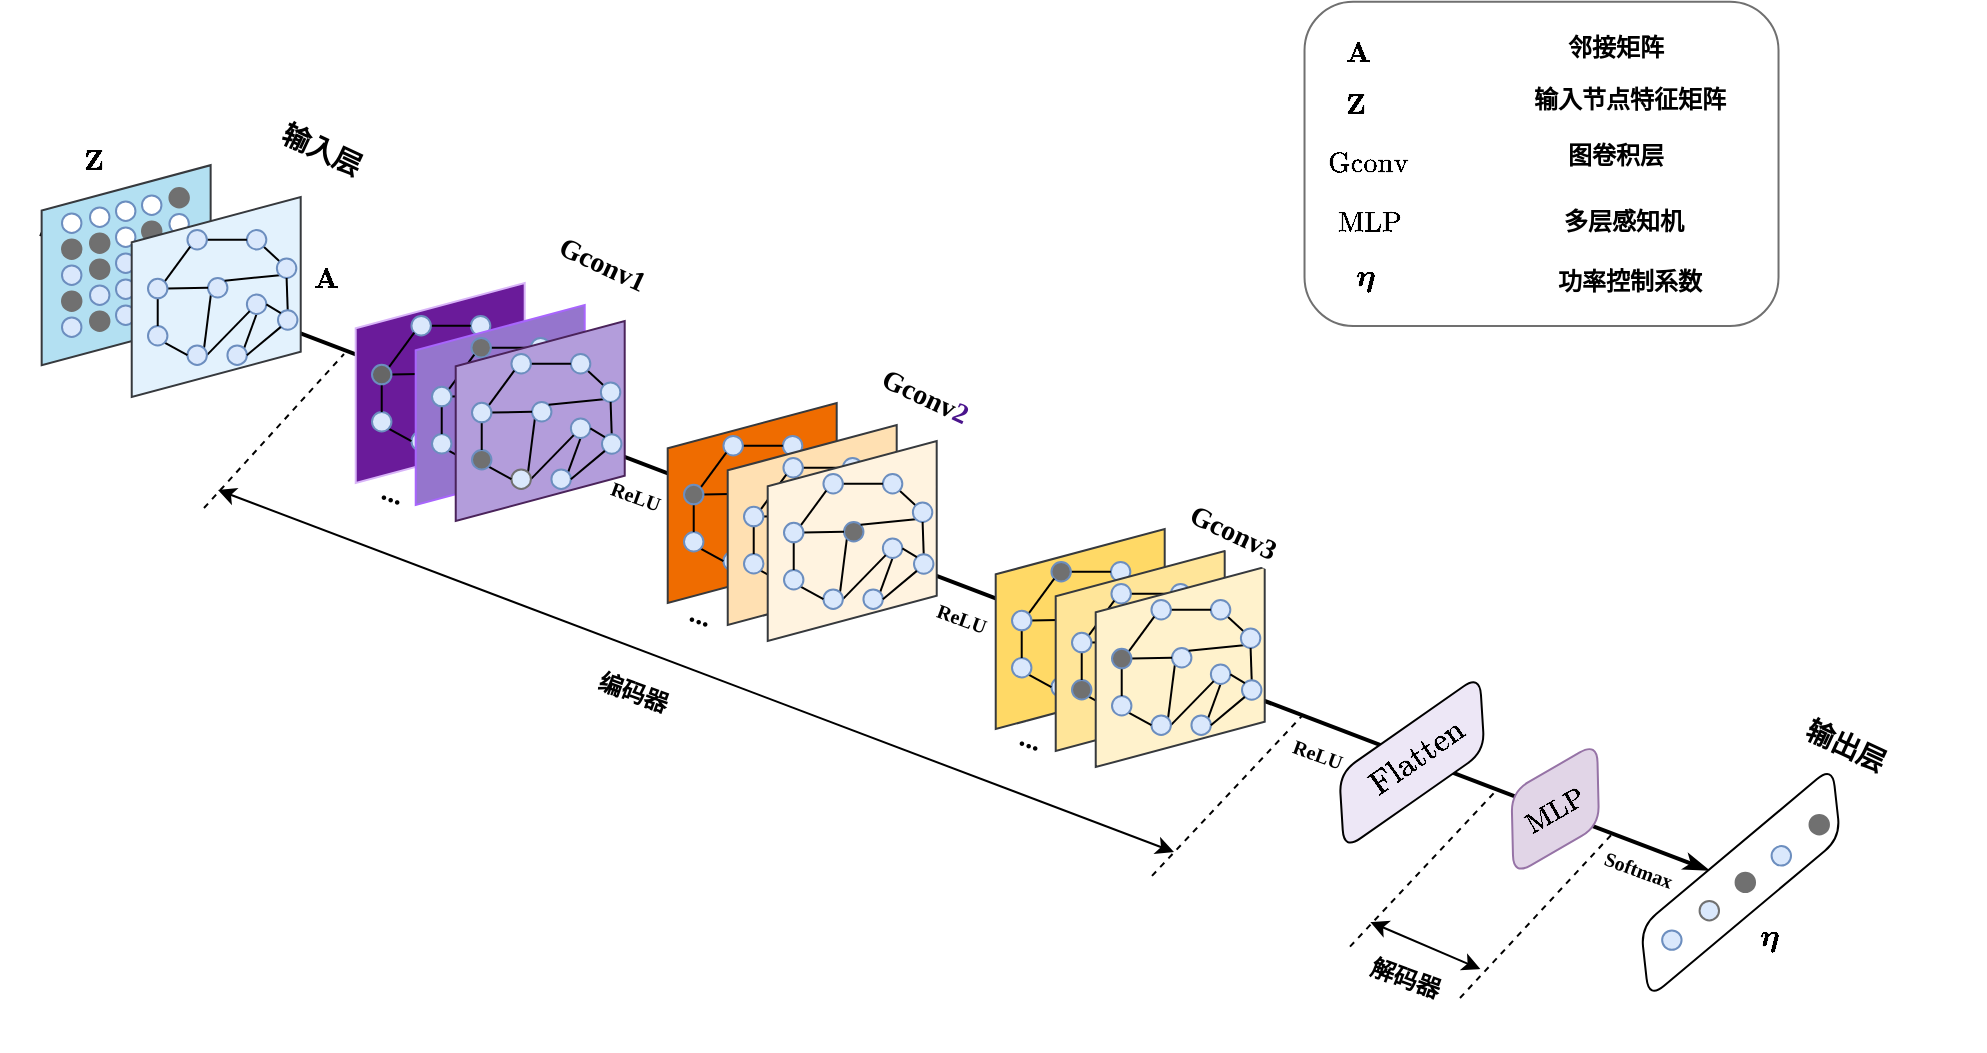 <mxfile version="26.1.1">
  <diagram name="第 1 页" id="7T8MdKLIcJe5ybVdvawx">
    <mxGraphModel dx="1638" dy="1305" grid="0" gridSize="10" guides="1" tooltips="1" connect="1" arrows="1" fold="1" page="0" pageScale="1" pageWidth="827" pageHeight="1169" math="1" shadow="0">
      <root>
        <mxCell id="0" />
        <mxCell id="1" parent="0" />
        <mxCell id="S6ZuTX8GFXmOVU9LahuD-764" value="" style="endArrow=none;html=1;rounded=0;strokeColor=default;align=center;verticalAlign=middle;fontFamily=Helvetica;fontSize=12;fontColor=default;labelBackgroundColor=default;resizable=1;startFill=0;dashed=1;" parent="1" edge="1">
          <mxGeometry width="50" height="50" relative="1" as="geometry">
            <mxPoint x="735" y="386.29" as="sourcePoint" />
            <mxPoint x="809" y="307.29" as="targetPoint" />
          </mxGeometry>
        </mxCell>
        <mxCell id="S6ZuTX8GFXmOVU9LahuD-244" value="" style="group" parent="1" vertex="1" connectable="0">
          <mxGeometry x="246" y="71" width="78.69" height="94.96" as="geometry" />
        </mxCell>
        <mxCell id="S6ZuTX8GFXmOVU9LahuD-613" value="" style="endArrow=classicThin;html=1;rounded=0;strokeColor=default;align=center;verticalAlign=middle;fontFamily=Helvetica;fontSize=11;fontColor=default;labelBackgroundColor=default;exitX=1;exitY=0;exitDx=0;exitDy=0;strokeWidth=2;endFill=1;" parent="S6ZuTX8GFXmOVU9LahuD-244" target="S6ZuTX8GFXmOVU9LahuD-602" edge="1">
          <mxGeometry width="50" height="50" relative="1" as="geometry">
            <mxPoint x="-166" y="-41" as="sourcePoint" />
            <mxPoint x="1202" y="485" as="targetPoint" />
          </mxGeometry>
        </mxCell>
        <mxCell id="S6ZuTX8GFXmOVU9LahuD-245" value="" style="shape=parallelogram;perimeter=parallelogramPerimeter;whiteSpace=wrap;html=1;fixedSize=1;direction=south;rotation=75;fillColor=#6A1B9A;strokeColor=#D8B4F8;movable=1;resizable=1;rotatable=1;deletable=1;editable=1;locked=0;connectable=1;" parent="S6ZuTX8GFXmOVU9LahuD-244" vertex="1">
          <mxGeometry x="-3.25" y="-20.22" width="74.72" height="107.48" as="geometry" />
        </mxCell>
        <mxCell id="S6ZuTX8GFXmOVU9LahuD-246" value="" style="group" parent="S6ZuTX8GFXmOVU9LahuD-244" vertex="1" connectable="0">
          <mxGeometry x="9.72" width="68.97" height="94.96" as="geometry" />
        </mxCell>
        <mxCell id="S6ZuTX8GFXmOVU9LahuD-247" style="edgeStyle=none;shape=connector;rounded=0;orthogonalLoop=1;jettySize=auto;html=1;exitX=1;exitY=1;exitDx=0;exitDy=0;entryX=0;entryY=0;entryDx=0;entryDy=0;strokeColor=default;align=center;verticalAlign=middle;fontFamily=Helvetica;fontSize=11;fontColor=default;labelBackgroundColor=default;startFill=0;endArrow=none;" parent="S6ZuTX8GFXmOVU9LahuD-246" source="S6ZuTX8GFXmOVU9LahuD-248" target="S6ZuTX8GFXmOVU9LahuD-254" edge="1">
          <mxGeometry relative="1" as="geometry" />
        </mxCell>
        <mxCell id="S6ZuTX8GFXmOVU9LahuD-248" value="" style="ellipse;whiteSpace=wrap;html=1;aspect=fixed;movable=1;resizable=1;rotatable=1;deletable=1;editable=1;locked=0;connectable=1;fillColor=#dae8fc;strokeColor=#6c8ebf;" parent="S6ZuTX8GFXmOVU9LahuD-246" vertex="1">
          <mxGeometry x="39.72" width="9.722" height="9.722" as="geometry" />
        </mxCell>
        <mxCell id="S6ZuTX8GFXmOVU9LahuD-249" style="edgeStyle=none;shape=connector;rounded=0;orthogonalLoop=1;jettySize=auto;html=1;exitX=0;exitY=1;exitDx=0;exitDy=0;entryX=1;entryY=0;entryDx=0;entryDy=0;strokeColor=default;align=center;verticalAlign=middle;fontFamily=Helvetica;fontSize=11;fontColor=default;labelBackgroundColor=default;startFill=0;endArrow=none;" parent="S6ZuTX8GFXmOVU9LahuD-246" source="S6ZuTX8GFXmOVU9LahuD-250" target="S6ZuTX8GFXmOVU9LahuD-259" edge="1">
          <mxGeometry relative="1" as="geometry" />
        </mxCell>
        <mxCell id="S6ZuTX8GFXmOVU9LahuD-250" value="" style="ellipse;whiteSpace=wrap;html=1;aspect=fixed;movable=1;resizable=1;rotatable=1;deletable=1;editable=1;locked=0;connectable=1;fillColor=#dae8fc;strokeColor=#6c8ebf;" parent="S6ZuTX8GFXmOVU9LahuD-246" vertex="1">
          <mxGeometry x="20.28" y="24" width="9.722" height="9.722" as="geometry" />
        </mxCell>
        <mxCell id="S6ZuTX8GFXmOVU9LahuD-251" style="edgeStyle=none;shape=connector;rounded=0;orthogonalLoop=1;jettySize=auto;html=1;exitX=1;exitY=0;exitDx=0;exitDy=0;entryX=0.5;entryY=1;entryDx=0;entryDy=0;strokeColor=default;align=center;verticalAlign=middle;fontFamily=Helvetica;fontSize=11;fontColor=default;labelBackgroundColor=default;startFill=0;endArrow=none;" parent="S6ZuTX8GFXmOVU9LahuD-246" source="S6ZuTX8GFXmOVU9LahuD-252" target="S6ZuTX8GFXmOVU9LahuD-257" edge="1">
          <mxGeometry relative="1" as="geometry" />
        </mxCell>
        <mxCell id="S6ZuTX8GFXmOVU9LahuD-252" value="" style="ellipse;whiteSpace=wrap;html=1;aspect=fixed;movable=1;resizable=1;rotatable=1;deletable=1;editable=1;locked=0;connectable=1;fillColor=#dae8fc;strokeColor=#6c8ebf;" parent="S6ZuTX8GFXmOVU9LahuD-246" vertex="1">
          <mxGeometry x="30" y="57.72" width="9.722" height="9.722" as="geometry" />
        </mxCell>
        <mxCell id="S6ZuTX8GFXmOVU9LahuD-253" style="edgeStyle=none;shape=connector;rounded=0;orthogonalLoop=1;jettySize=auto;html=1;exitX=0;exitY=1;exitDx=0;exitDy=0;entryX=1;entryY=0;entryDx=0;entryDy=0;strokeColor=default;align=center;verticalAlign=middle;fontFamily=Helvetica;fontSize=11;fontColor=default;labelBackgroundColor=default;startFill=0;endArrow=none;" parent="S6ZuTX8GFXmOVU9LahuD-246" source="S6ZuTX8GFXmOVU9LahuD-254" target="S6ZuTX8GFXmOVU9LahuD-250" edge="1">
          <mxGeometry relative="1" as="geometry" />
        </mxCell>
        <mxCell id="S6ZuTX8GFXmOVU9LahuD-254" value="" style="ellipse;whiteSpace=wrap;html=1;aspect=fixed;movable=1;resizable=1;rotatable=1;deletable=1;editable=1;locked=0;connectable=1;fillColor=#dae8fc;strokeColor=#6c8ebf;" parent="S6ZuTX8GFXmOVU9LahuD-246" vertex="1">
          <mxGeometry x="54.72" y="14.28" width="9.722" height="9.722" as="geometry" />
        </mxCell>
        <mxCell id="S6ZuTX8GFXmOVU9LahuD-255" style="edgeStyle=orthogonalEdgeStyle;rounded=0;orthogonalLoop=1;jettySize=auto;html=1;exitX=1;exitY=0.5;exitDx=0;exitDy=0;entryX=0;entryY=0.5;entryDx=0;entryDy=0;startArrow=none;startFill=0;jumpStyle=none;curved=1;endArrow=none;" parent="S6ZuTX8GFXmOVU9LahuD-246" source="S6ZuTX8GFXmOVU9LahuD-256" target="S6ZuTX8GFXmOVU9LahuD-248" edge="1">
          <mxGeometry relative="1" as="geometry" />
        </mxCell>
        <mxCell id="S6ZuTX8GFXmOVU9LahuD-256" value="" style="ellipse;whiteSpace=wrap;html=1;aspect=fixed;movable=1;resizable=1;rotatable=1;deletable=1;editable=1;locked=0;connectable=1;fillColor=#dae8fc;strokeColor=#6c8ebf;" parent="S6ZuTX8GFXmOVU9LahuD-246" vertex="1">
          <mxGeometry x="10" width="9.72" height="9.72" as="geometry" />
        </mxCell>
        <mxCell id="S6ZuTX8GFXmOVU9LahuD-257" value="" style="ellipse;whiteSpace=wrap;html=1;aspect=fixed;movable=1;resizable=1;rotatable=1;deletable=1;editable=1;locked=0;connectable=1;fillColor=#dae8fc;strokeColor=#6c8ebf;" parent="S6ZuTX8GFXmOVU9LahuD-246" vertex="1">
          <mxGeometry x="39.72" y="32.28" width="9.722" height="9.722" as="geometry" />
        </mxCell>
        <mxCell id="S6ZuTX8GFXmOVU9LahuD-258" style="edgeStyle=none;shape=connector;rounded=0;orthogonalLoop=1;jettySize=auto;html=1;exitX=1;exitY=0.5;exitDx=0;exitDy=0;entryX=0;entryY=1;entryDx=0;entryDy=0;strokeColor=default;align=center;verticalAlign=middle;fontFamily=Helvetica;fontSize=11;fontColor=default;labelBackgroundColor=default;startFill=0;endArrow=none;" parent="S6ZuTX8GFXmOVU9LahuD-246" source="S6ZuTX8GFXmOVU9LahuD-259" target="S6ZuTX8GFXmOVU9LahuD-257" edge="1">
          <mxGeometry relative="1" as="geometry" />
        </mxCell>
        <mxCell id="S6ZuTX8GFXmOVU9LahuD-259" value="" style="ellipse;whiteSpace=wrap;html=1;aspect=fixed;movable=1;resizable=1;rotatable=1;deletable=1;editable=1;locked=0;connectable=1;fillColor=#dae8fc;strokeColor=#6c8ebf;" parent="S6ZuTX8GFXmOVU9LahuD-246" vertex="1">
          <mxGeometry x="10.0" y="57.72" width="9.722" height="9.722" as="geometry" />
        </mxCell>
        <mxCell id="S6ZuTX8GFXmOVU9LahuD-260" style="rounded=0;orthogonalLoop=1;jettySize=auto;html=1;exitX=1;exitY=1;exitDx=0;exitDy=0;entryX=0;entryY=0.5;entryDx=0;entryDy=0;endArrow=none;startFill=0;" parent="S6ZuTX8GFXmOVU9LahuD-246" source="S6ZuTX8GFXmOVU9LahuD-261" target="S6ZuTX8GFXmOVU9LahuD-259" edge="1">
          <mxGeometry relative="1" as="geometry" />
        </mxCell>
        <mxCell id="S6ZuTX8GFXmOVU9LahuD-261" value="" style="ellipse;whiteSpace=wrap;html=1;aspect=fixed;movable=1;resizable=1;rotatable=1;deletable=1;editable=1;locked=0;connectable=1;fillColor=#dae8fc;strokeColor=#6c8ebf;" parent="S6ZuTX8GFXmOVU9LahuD-246" vertex="1">
          <mxGeometry x="-9.72" y="48" width="9.722" height="9.722" as="geometry" />
        </mxCell>
        <mxCell id="S6ZuTX8GFXmOVU9LahuD-262" style="rounded=0;orthogonalLoop=1;jettySize=auto;html=1;exitX=1;exitY=0;exitDx=0;exitDy=0;entryX=0;entryY=1;entryDx=0;entryDy=0;endArrow=none;startFill=0;" parent="S6ZuTX8GFXmOVU9LahuD-244" source="S6ZuTX8GFXmOVU9LahuD-265" target="S6ZuTX8GFXmOVU9LahuD-256" edge="1">
          <mxGeometry relative="1" as="geometry" />
        </mxCell>
        <mxCell id="S6ZuTX8GFXmOVU9LahuD-263" style="edgeStyle=orthogonalEdgeStyle;rounded=0;orthogonalLoop=1;jettySize=auto;html=1;exitX=0.5;exitY=1;exitDx=0;exitDy=0;entryX=0.5;entryY=0;entryDx=0;entryDy=0;endArrow=none;startFill=0;" parent="S6ZuTX8GFXmOVU9LahuD-244" source="S6ZuTX8GFXmOVU9LahuD-265" target="S6ZuTX8GFXmOVU9LahuD-261" edge="1">
          <mxGeometry relative="1" as="geometry" />
        </mxCell>
        <mxCell id="S6ZuTX8GFXmOVU9LahuD-264" style="edgeStyle=none;shape=connector;rounded=0;orthogonalLoop=1;jettySize=auto;html=1;exitX=1;exitY=0.5;exitDx=0;exitDy=0;entryX=0;entryY=0.5;entryDx=0;entryDy=0;strokeColor=default;align=center;verticalAlign=middle;fontFamily=Helvetica;fontSize=11;fontColor=default;labelBackgroundColor=default;startFill=0;endArrow=none;" parent="S6ZuTX8GFXmOVU9LahuD-244" source="S6ZuTX8GFXmOVU9LahuD-265" target="S6ZuTX8GFXmOVU9LahuD-250" edge="1">
          <mxGeometry relative="1" as="geometry" />
        </mxCell>
        <mxCell id="S6ZuTX8GFXmOVU9LahuD-265" value="" style="ellipse;whiteSpace=wrap;html=1;aspect=fixed;movable=1;resizable=1;rotatable=1;deletable=1;editable=1;locked=0;connectable=1;fillColor=#666666;strokeColor=#6c8ebf;" parent="S6ZuTX8GFXmOVU9LahuD-244" vertex="1">
          <mxGeometry y="24.42" width="9.722" height="9.722" as="geometry" />
        </mxCell>
        <mxCell id="S6ZuTX8GFXmOVU9LahuD-266" style="edgeStyle=none;shape=connector;rounded=0;orthogonalLoop=1;jettySize=auto;html=1;exitX=0.5;exitY=0;exitDx=0;exitDy=0;entryX=0.5;entryY=1;entryDx=0;entryDy=0;strokeColor=default;align=center;verticalAlign=middle;fontFamily=Helvetica;fontSize=11;fontColor=default;labelBackgroundColor=default;startFill=0;endArrow=none;" parent="S6ZuTX8GFXmOVU9LahuD-244" source="S6ZuTX8GFXmOVU9LahuD-267" target="S6ZuTX8GFXmOVU9LahuD-254" edge="1">
          <mxGeometry relative="1" as="geometry" />
        </mxCell>
        <mxCell id="S6ZuTX8GFXmOVU9LahuD-267" value="" style="ellipse;whiteSpace=wrap;html=1;aspect=fixed;movable=1;resizable=1;rotatable=1;deletable=1;editable=1;locked=0;connectable=1;fillColor=#dae8fc;strokeColor=#6c8ebf;" parent="S6ZuTX8GFXmOVU9LahuD-244" vertex="1">
          <mxGeometry x="65" y="40.14" width="9.722" height="9.722" as="geometry" />
        </mxCell>
        <mxCell id="S6ZuTX8GFXmOVU9LahuD-268" style="edgeStyle=none;shape=connector;rounded=0;orthogonalLoop=1;jettySize=auto;html=1;exitX=1;exitY=0.5;exitDx=0;exitDy=0;entryX=0;entryY=1;entryDx=0;entryDy=0;strokeColor=default;align=center;verticalAlign=middle;fontFamily=Helvetica;fontSize=11;fontColor=default;labelBackgroundColor=default;startFill=0;endArrow=none;" parent="S6ZuTX8GFXmOVU9LahuD-244" source="S6ZuTX8GFXmOVU9LahuD-252" target="S6ZuTX8GFXmOVU9LahuD-267" edge="1">
          <mxGeometry relative="1" as="geometry" />
        </mxCell>
        <mxCell id="S6ZuTX8GFXmOVU9LahuD-269" style="edgeStyle=none;shape=connector;rounded=0;orthogonalLoop=1;jettySize=auto;html=1;exitX=1;exitY=0.5;exitDx=0;exitDy=0;entryX=0;entryY=0;entryDx=0;entryDy=0;strokeColor=default;align=center;verticalAlign=middle;fontFamily=Helvetica;fontSize=11;fontColor=default;labelBackgroundColor=default;startFill=0;endArrow=none;" parent="S6ZuTX8GFXmOVU9LahuD-244" source="S6ZuTX8GFXmOVU9LahuD-257" target="S6ZuTX8GFXmOVU9LahuD-267" edge="1">
          <mxGeometry relative="1" as="geometry" />
        </mxCell>
        <mxCell id="S6ZuTX8GFXmOVU9LahuD-331" value="" style="group" parent="1" vertex="1" connectable="0">
          <mxGeometry x="276" y="82.0" width="78.69" height="107.003" as="geometry" />
        </mxCell>
        <mxCell id="S6ZuTX8GFXmOVU9LahuD-332" value="" style="shape=parallelogram;perimeter=parallelogramPerimeter;whiteSpace=wrap;html=1;fixedSize=1;direction=south;rotation=75;fillColor=#9575CD;strokeColor=#A865FD;" parent="S6ZuTX8GFXmOVU9LahuD-331" vertex="1">
          <mxGeometry x="-3.25" y="-20.22" width="74.72" height="107.48" as="geometry" />
        </mxCell>
        <mxCell id="S6ZuTX8GFXmOVU9LahuD-333" value="" style="group;movable=0;resizable=0;rotatable=0;deletable=0;editable=0;locked=1;connectable=0;" parent="S6ZuTX8GFXmOVU9LahuD-331" vertex="1" connectable="0">
          <mxGeometry x="9.72" width="68.97" height="94.96" as="geometry" />
        </mxCell>
        <mxCell id="S6ZuTX8GFXmOVU9LahuD-334" style="edgeStyle=none;shape=connector;rounded=0;orthogonalLoop=1;jettySize=auto;html=1;exitX=1;exitY=1;exitDx=0;exitDy=0;entryX=0;entryY=0;entryDx=0;entryDy=0;strokeColor=default;align=center;verticalAlign=middle;fontFamily=Helvetica;fontSize=11;fontColor=default;labelBackgroundColor=default;startFill=0;endArrow=none;" parent="S6ZuTX8GFXmOVU9LahuD-333" source="S6ZuTX8GFXmOVU9LahuD-335" target="S6ZuTX8GFXmOVU9LahuD-341" edge="1">
          <mxGeometry relative="1" as="geometry" />
        </mxCell>
        <mxCell id="S6ZuTX8GFXmOVU9LahuD-335" value="" style="ellipse;whiteSpace=wrap;html=1;aspect=fixed;movable=1;resizable=1;rotatable=1;deletable=1;editable=1;locked=0;connectable=1;fillColor=#dae8fc;strokeColor=#6c8ebf;" parent="S6ZuTX8GFXmOVU9LahuD-333" vertex="1">
          <mxGeometry x="39.72" width="9.722" height="9.722" as="geometry" />
        </mxCell>
        <mxCell id="S6ZuTX8GFXmOVU9LahuD-336" style="edgeStyle=none;shape=connector;rounded=0;orthogonalLoop=1;jettySize=auto;html=1;exitX=0;exitY=1;exitDx=0;exitDy=0;entryX=1;entryY=0;entryDx=0;entryDy=0;strokeColor=default;align=center;verticalAlign=middle;fontFamily=Helvetica;fontSize=11;fontColor=default;labelBackgroundColor=default;startFill=0;endArrow=none;" parent="S6ZuTX8GFXmOVU9LahuD-333" source="S6ZuTX8GFXmOVU9LahuD-337" target="S6ZuTX8GFXmOVU9LahuD-346" edge="1">
          <mxGeometry relative="1" as="geometry" />
        </mxCell>
        <mxCell id="S6ZuTX8GFXmOVU9LahuD-337" value="" style="ellipse;whiteSpace=wrap;html=1;aspect=fixed;movable=1;resizable=1;rotatable=1;deletable=1;editable=1;locked=0;connectable=1;fillColor=#dae8fc;strokeColor=#6c8ebf;" parent="S6ZuTX8GFXmOVU9LahuD-333" vertex="1">
          <mxGeometry x="20.28" y="24" width="9.722" height="9.722" as="geometry" />
        </mxCell>
        <mxCell id="S6ZuTX8GFXmOVU9LahuD-338" style="edgeStyle=none;shape=connector;rounded=0;orthogonalLoop=1;jettySize=auto;html=1;exitX=1;exitY=0;exitDx=0;exitDy=0;entryX=0.5;entryY=1;entryDx=0;entryDy=0;strokeColor=default;align=center;verticalAlign=middle;fontFamily=Helvetica;fontSize=11;fontColor=default;labelBackgroundColor=default;startFill=0;endArrow=none;" parent="S6ZuTX8GFXmOVU9LahuD-333" source="S6ZuTX8GFXmOVU9LahuD-339" target="S6ZuTX8GFXmOVU9LahuD-344" edge="1">
          <mxGeometry relative="1" as="geometry" />
        </mxCell>
        <mxCell id="S6ZuTX8GFXmOVU9LahuD-339" value="" style="ellipse;whiteSpace=wrap;html=1;aspect=fixed;movable=1;resizable=1;rotatable=1;deletable=1;editable=1;locked=0;connectable=1;fillColor=#dae8fc;strokeColor=#6c8ebf;" parent="S6ZuTX8GFXmOVU9LahuD-333" vertex="1">
          <mxGeometry x="30" y="57.72" width="9.722" height="9.722" as="geometry" />
        </mxCell>
        <mxCell id="S6ZuTX8GFXmOVU9LahuD-340" style="edgeStyle=none;shape=connector;rounded=0;orthogonalLoop=1;jettySize=auto;html=1;exitX=0;exitY=1;exitDx=0;exitDy=0;entryX=1;entryY=0;entryDx=0;entryDy=0;strokeColor=default;align=center;verticalAlign=middle;fontFamily=Helvetica;fontSize=11;fontColor=default;labelBackgroundColor=default;startFill=0;endArrow=none;" parent="S6ZuTX8GFXmOVU9LahuD-333" source="S6ZuTX8GFXmOVU9LahuD-341" target="S6ZuTX8GFXmOVU9LahuD-337" edge="1">
          <mxGeometry relative="1" as="geometry" />
        </mxCell>
        <mxCell id="S6ZuTX8GFXmOVU9LahuD-341" value="" style="ellipse;whiteSpace=wrap;html=1;aspect=fixed;movable=1;resizable=1;rotatable=1;deletable=1;editable=1;locked=0;connectable=1;fillColor=#dae8fc;strokeColor=#6c8ebf;" parent="S6ZuTX8GFXmOVU9LahuD-333" vertex="1">
          <mxGeometry x="54.72" y="14.28" width="9.722" height="9.722" as="geometry" />
        </mxCell>
        <mxCell id="S6ZuTX8GFXmOVU9LahuD-342" style="edgeStyle=orthogonalEdgeStyle;rounded=0;orthogonalLoop=1;jettySize=auto;html=1;exitX=1;exitY=0.5;exitDx=0;exitDy=0;entryX=0;entryY=0.5;entryDx=0;entryDy=0;startArrow=none;startFill=0;jumpStyle=none;curved=1;endArrow=none;" parent="S6ZuTX8GFXmOVU9LahuD-333" source="S6ZuTX8GFXmOVU9LahuD-343" target="S6ZuTX8GFXmOVU9LahuD-335" edge="1">
          <mxGeometry relative="1" as="geometry" />
        </mxCell>
        <mxCell id="S6ZuTX8GFXmOVU9LahuD-343" value="" style="ellipse;whiteSpace=wrap;html=1;aspect=fixed;movable=1;resizable=1;rotatable=1;deletable=1;editable=1;locked=0;connectable=1;fillColor=#707070;strokeColor=#6c8ebf;" parent="S6ZuTX8GFXmOVU9LahuD-333" vertex="1">
          <mxGeometry x="10" width="9.72" height="9.72" as="geometry" />
        </mxCell>
        <mxCell id="S6ZuTX8GFXmOVU9LahuD-344" value="" style="ellipse;whiteSpace=wrap;html=1;aspect=fixed;movable=1;resizable=1;rotatable=1;deletable=1;editable=1;locked=0;connectable=1;fillColor=#dae8fc;strokeColor=#6c8ebf;" parent="S6ZuTX8GFXmOVU9LahuD-333" vertex="1">
          <mxGeometry x="39.72" y="32.28" width="9.722" height="9.722" as="geometry" />
        </mxCell>
        <mxCell id="S6ZuTX8GFXmOVU9LahuD-345" style="edgeStyle=none;shape=connector;rounded=0;orthogonalLoop=1;jettySize=auto;html=1;exitX=1;exitY=0.5;exitDx=0;exitDy=0;entryX=0;entryY=1;entryDx=0;entryDy=0;strokeColor=default;align=center;verticalAlign=middle;fontFamily=Helvetica;fontSize=11;fontColor=default;labelBackgroundColor=default;startFill=0;endArrow=none;" parent="S6ZuTX8GFXmOVU9LahuD-333" source="S6ZuTX8GFXmOVU9LahuD-346" target="S6ZuTX8GFXmOVU9LahuD-344" edge="1">
          <mxGeometry relative="1" as="geometry" />
        </mxCell>
        <mxCell id="S6ZuTX8GFXmOVU9LahuD-346" value="" style="ellipse;whiteSpace=wrap;html=1;aspect=fixed;movable=1;resizable=1;rotatable=1;deletable=1;editable=1;locked=0;connectable=1;fillColor=#dae8fc;strokeColor=#6c8ebf;" parent="S6ZuTX8GFXmOVU9LahuD-333" vertex="1">
          <mxGeometry x="10.0" y="57.72" width="9.722" height="9.722" as="geometry" />
        </mxCell>
        <mxCell id="S6ZuTX8GFXmOVU9LahuD-347" style="rounded=0;orthogonalLoop=1;jettySize=auto;html=1;exitX=1;exitY=1;exitDx=0;exitDy=0;entryX=0;entryY=0.5;entryDx=0;entryDy=0;endArrow=none;startFill=0;" parent="S6ZuTX8GFXmOVU9LahuD-333" source="S6ZuTX8GFXmOVU9LahuD-348" target="S6ZuTX8GFXmOVU9LahuD-346" edge="1">
          <mxGeometry relative="1" as="geometry" />
        </mxCell>
        <mxCell id="S6ZuTX8GFXmOVU9LahuD-348" value="" style="ellipse;whiteSpace=wrap;html=1;aspect=fixed;movable=1;resizable=1;rotatable=1;deletable=1;editable=1;locked=0;connectable=1;fillColor=#dae8fc;strokeColor=#6c8ebf;" parent="S6ZuTX8GFXmOVU9LahuD-333" vertex="1">
          <mxGeometry x="-9.72" y="48" width="9.722" height="9.722" as="geometry" />
        </mxCell>
        <mxCell id="S6ZuTX8GFXmOVU9LahuD-349" style="rounded=0;orthogonalLoop=1;jettySize=auto;html=1;exitX=1;exitY=0;exitDx=0;exitDy=0;entryX=0;entryY=1;entryDx=0;entryDy=0;endArrow=none;startFill=0;" parent="S6ZuTX8GFXmOVU9LahuD-331" source="S6ZuTX8GFXmOVU9LahuD-352" target="S6ZuTX8GFXmOVU9LahuD-343" edge="1">
          <mxGeometry relative="1" as="geometry" />
        </mxCell>
        <mxCell id="S6ZuTX8GFXmOVU9LahuD-350" style="edgeStyle=orthogonalEdgeStyle;rounded=0;orthogonalLoop=1;jettySize=auto;html=1;exitX=0.5;exitY=1;exitDx=0;exitDy=0;entryX=0.5;entryY=0;entryDx=0;entryDy=0;endArrow=none;startFill=0;" parent="S6ZuTX8GFXmOVU9LahuD-331" source="S6ZuTX8GFXmOVU9LahuD-352" target="S6ZuTX8GFXmOVU9LahuD-348" edge="1">
          <mxGeometry relative="1" as="geometry" />
        </mxCell>
        <mxCell id="S6ZuTX8GFXmOVU9LahuD-351" style="edgeStyle=none;shape=connector;rounded=0;orthogonalLoop=1;jettySize=auto;html=1;exitX=1;exitY=0.5;exitDx=0;exitDy=0;entryX=0;entryY=0.5;entryDx=0;entryDy=0;strokeColor=default;align=center;verticalAlign=middle;fontFamily=Helvetica;fontSize=11;fontColor=default;labelBackgroundColor=default;startFill=0;endArrow=none;" parent="S6ZuTX8GFXmOVU9LahuD-331" source="S6ZuTX8GFXmOVU9LahuD-352" target="S6ZuTX8GFXmOVU9LahuD-337" edge="1">
          <mxGeometry relative="1" as="geometry" />
        </mxCell>
        <mxCell id="S6ZuTX8GFXmOVU9LahuD-352" value="" style="ellipse;whiteSpace=wrap;html=1;aspect=fixed;movable=1;resizable=1;rotatable=1;deletable=1;editable=1;locked=0;connectable=1;fillColor=#dae8fc;strokeColor=#6c8ebf;" parent="S6ZuTX8GFXmOVU9LahuD-331" vertex="1">
          <mxGeometry y="24.42" width="9.722" height="9.722" as="geometry" />
        </mxCell>
        <mxCell id="S6ZuTX8GFXmOVU9LahuD-353" style="edgeStyle=none;shape=connector;rounded=0;orthogonalLoop=1;jettySize=auto;html=1;exitX=0.5;exitY=0;exitDx=0;exitDy=0;entryX=0.5;entryY=1;entryDx=0;entryDy=0;strokeColor=default;align=center;verticalAlign=middle;fontFamily=Helvetica;fontSize=11;fontColor=default;labelBackgroundColor=default;startFill=0;endArrow=none;" parent="S6ZuTX8GFXmOVU9LahuD-331" source="S6ZuTX8GFXmOVU9LahuD-354" target="S6ZuTX8GFXmOVU9LahuD-341" edge="1">
          <mxGeometry relative="1" as="geometry" />
        </mxCell>
        <mxCell id="S6ZuTX8GFXmOVU9LahuD-354" value="" style="ellipse;whiteSpace=wrap;html=1;aspect=fixed;movable=1;resizable=1;rotatable=1;deletable=1;editable=1;locked=0;connectable=1;fillColor=#dae8fc;strokeColor=#6c8ebf;" parent="S6ZuTX8GFXmOVU9LahuD-331" vertex="1">
          <mxGeometry x="65" y="40.14" width="9.722" height="9.722" as="geometry" />
        </mxCell>
        <mxCell id="S6ZuTX8GFXmOVU9LahuD-355" style="edgeStyle=none;shape=connector;rounded=0;orthogonalLoop=1;jettySize=auto;html=1;exitX=1;exitY=0.5;exitDx=0;exitDy=0;entryX=0;entryY=1;entryDx=0;entryDy=0;strokeColor=default;align=center;verticalAlign=middle;fontFamily=Helvetica;fontSize=11;fontColor=default;labelBackgroundColor=default;startFill=0;endArrow=none;" parent="S6ZuTX8GFXmOVU9LahuD-331" source="S6ZuTX8GFXmOVU9LahuD-339" target="S6ZuTX8GFXmOVU9LahuD-354" edge="1">
          <mxGeometry relative="1" as="geometry" />
        </mxCell>
        <mxCell id="S6ZuTX8GFXmOVU9LahuD-356" style="edgeStyle=none;shape=connector;rounded=0;orthogonalLoop=1;jettySize=auto;html=1;exitX=1;exitY=0.5;exitDx=0;exitDy=0;entryX=0;entryY=0;entryDx=0;entryDy=0;strokeColor=default;align=center;verticalAlign=middle;fontFamily=Helvetica;fontSize=11;fontColor=default;labelBackgroundColor=default;startFill=0;endArrow=none;" parent="S6ZuTX8GFXmOVU9LahuD-331" source="S6ZuTX8GFXmOVU9LahuD-344" target="S6ZuTX8GFXmOVU9LahuD-354" edge="1">
          <mxGeometry relative="1" as="geometry" />
        </mxCell>
        <mxCell id="S6ZuTX8GFXmOVU9LahuD-639" value="&lt;div style=&quot;text-align: center;&quot;&gt;&lt;font face=&quot;Times New Roman&quot;&gt;&lt;span style=&quot;font-size: 14px; text-wrap: nowrap;&quot;&gt;&lt;b&gt;...&lt;/b&gt;&lt;/span&gt;&lt;/font&gt;&lt;/div&gt;" style="text;whiteSpace=wrap;html=1;fontFamily=Helvetica;fontSize=11;fontColor=default;labelBackgroundColor=default;rotation=20;" parent="S6ZuTX8GFXmOVU9LahuD-331" vertex="1">
          <mxGeometry x="-28.996" y="72.003" width="64" height="35" as="geometry" />
        </mxCell>
        <mxCell id="S6ZuTX8GFXmOVU9LahuD-435" value="" style="group" parent="1" vertex="1" connectable="0">
          <mxGeometry x="402" y="131" width="78.69" height="94.96" as="geometry" />
        </mxCell>
        <mxCell id="S6ZuTX8GFXmOVU9LahuD-436" value="" style="shape=parallelogram;perimeter=parallelogramPerimeter;whiteSpace=wrap;html=1;fixedSize=1;direction=south;rotation=75;fillColor=#EF6C00;strokeColor=#36393d;movable=1;resizable=1;rotatable=1;deletable=1;editable=1;locked=0;connectable=1;" parent="S6ZuTX8GFXmOVU9LahuD-435" vertex="1">
          <mxGeometry x="-3.25" y="-20.22" width="74.72" height="107.48" as="geometry" />
        </mxCell>
        <mxCell id="S6ZuTX8GFXmOVU9LahuD-437" value="" style="group" parent="S6ZuTX8GFXmOVU9LahuD-435" vertex="1" connectable="0">
          <mxGeometry x="9.72" width="68.97" height="94.96" as="geometry" />
        </mxCell>
        <mxCell id="S6ZuTX8GFXmOVU9LahuD-438" style="edgeStyle=none;shape=connector;rounded=0;orthogonalLoop=1;jettySize=auto;html=1;exitX=1;exitY=1;exitDx=0;exitDy=0;entryX=0;entryY=0;entryDx=0;entryDy=0;strokeColor=default;align=center;verticalAlign=middle;fontFamily=Helvetica;fontSize=11;fontColor=default;labelBackgroundColor=default;startFill=0;endArrow=none;" parent="S6ZuTX8GFXmOVU9LahuD-437" source="S6ZuTX8GFXmOVU9LahuD-439" target="S6ZuTX8GFXmOVU9LahuD-445" edge="1">
          <mxGeometry relative="1" as="geometry" />
        </mxCell>
        <mxCell id="S6ZuTX8GFXmOVU9LahuD-439" value="" style="ellipse;whiteSpace=wrap;html=1;aspect=fixed;movable=1;resizable=1;rotatable=1;deletable=1;editable=1;locked=0;connectable=1;fillColor=#dae8fc;strokeColor=#6c8ebf;" parent="S6ZuTX8GFXmOVU9LahuD-437" vertex="1">
          <mxGeometry x="39.72" width="9.722" height="9.722" as="geometry" />
        </mxCell>
        <mxCell id="S6ZuTX8GFXmOVU9LahuD-440" style="edgeStyle=none;shape=connector;rounded=0;orthogonalLoop=1;jettySize=auto;html=1;exitX=0;exitY=1;exitDx=0;exitDy=0;entryX=1;entryY=0;entryDx=0;entryDy=0;strokeColor=default;align=center;verticalAlign=middle;fontFamily=Helvetica;fontSize=11;fontColor=default;labelBackgroundColor=default;startFill=0;endArrow=none;" parent="S6ZuTX8GFXmOVU9LahuD-437" source="S6ZuTX8GFXmOVU9LahuD-441" target="S6ZuTX8GFXmOVU9LahuD-450" edge="1">
          <mxGeometry relative="1" as="geometry" />
        </mxCell>
        <mxCell id="S6ZuTX8GFXmOVU9LahuD-441" value="" style="ellipse;whiteSpace=wrap;html=1;aspect=fixed;movable=1;resizable=1;rotatable=1;deletable=1;editable=1;locked=0;connectable=1;fillColor=#dae8fc;strokeColor=#6c8ebf;" parent="S6ZuTX8GFXmOVU9LahuD-437" vertex="1">
          <mxGeometry x="20.28" y="24" width="9.722" height="9.722" as="geometry" />
        </mxCell>
        <mxCell id="S6ZuTX8GFXmOVU9LahuD-442" style="edgeStyle=none;shape=connector;rounded=0;orthogonalLoop=1;jettySize=auto;html=1;exitX=1;exitY=0;exitDx=0;exitDy=0;entryX=0.5;entryY=1;entryDx=0;entryDy=0;strokeColor=default;align=center;verticalAlign=middle;fontFamily=Helvetica;fontSize=11;fontColor=default;labelBackgroundColor=default;startFill=0;endArrow=none;" parent="S6ZuTX8GFXmOVU9LahuD-437" source="S6ZuTX8GFXmOVU9LahuD-443" target="S6ZuTX8GFXmOVU9LahuD-448" edge="1">
          <mxGeometry relative="1" as="geometry" />
        </mxCell>
        <mxCell id="S6ZuTX8GFXmOVU9LahuD-443" value="" style="ellipse;whiteSpace=wrap;html=1;aspect=fixed;movable=1;resizable=1;rotatable=1;deletable=1;editable=1;locked=0;connectable=1;fillColor=#dae8fc;strokeColor=#6c8ebf;" parent="S6ZuTX8GFXmOVU9LahuD-437" vertex="1">
          <mxGeometry x="30" y="57.72" width="9.722" height="9.722" as="geometry" />
        </mxCell>
        <mxCell id="S6ZuTX8GFXmOVU9LahuD-444" style="edgeStyle=none;shape=connector;rounded=0;orthogonalLoop=1;jettySize=auto;html=1;exitX=0;exitY=1;exitDx=0;exitDy=0;entryX=1;entryY=0;entryDx=0;entryDy=0;strokeColor=default;align=center;verticalAlign=middle;fontFamily=Helvetica;fontSize=11;fontColor=default;labelBackgroundColor=default;startFill=0;endArrow=none;" parent="S6ZuTX8GFXmOVU9LahuD-437" source="S6ZuTX8GFXmOVU9LahuD-445" target="S6ZuTX8GFXmOVU9LahuD-441" edge="1">
          <mxGeometry relative="1" as="geometry" />
        </mxCell>
        <mxCell id="S6ZuTX8GFXmOVU9LahuD-445" value="" style="ellipse;whiteSpace=wrap;html=1;aspect=fixed;movable=1;resizable=1;rotatable=1;deletable=1;editable=1;locked=0;connectable=1;fillColor=#dae8fc;strokeColor=#6c8ebf;" parent="S6ZuTX8GFXmOVU9LahuD-437" vertex="1">
          <mxGeometry x="54.72" y="14.28" width="9.722" height="9.722" as="geometry" />
        </mxCell>
        <mxCell id="S6ZuTX8GFXmOVU9LahuD-446" style="edgeStyle=orthogonalEdgeStyle;rounded=0;orthogonalLoop=1;jettySize=auto;html=1;exitX=1;exitY=0.5;exitDx=0;exitDy=0;entryX=0;entryY=0.5;entryDx=0;entryDy=0;startArrow=none;startFill=0;jumpStyle=none;curved=1;endArrow=none;" parent="S6ZuTX8GFXmOVU9LahuD-437" source="S6ZuTX8GFXmOVU9LahuD-447" target="S6ZuTX8GFXmOVU9LahuD-439" edge="1">
          <mxGeometry relative="1" as="geometry" />
        </mxCell>
        <mxCell id="S6ZuTX8GFXmOVU9LahuD-447" value="" style="ellipse;whiteSpace=wrap;html=1;aspect=fixed;movable=1;resizable=1;rotatable=1;deletable=1;editable=1;locked=0;connectable=1;fillColor=#dae8fc;strokeColor=#6c8ebf;" parent="S6ZuTX8GFXmOVU9LahuD-437" vertex="1">
          <mxGeometry x="10" width="9.72" height="9.72" as="geometry" />
        </mxCell>
        <mxCell id="S6ZuTX8GFXmOVU9LahuD-448" value="" style="ellipse;whiteSpace=wrap;html=1;aspect=fixed;movable=1;resizable=1;rotatable=1;deletable=1;editable=1;locked=0;connectable=1;fillColor=#dae8fc;strokeColor=#6c8ebf;" parent="S6ZuTX8GFXmOVU9LahuD-437" vertex="1">
          <mxGeometry x="39.72" y="32.28" width="9.722" height="9.722" as="geometry" />
        </mxCell>
        <mxCell id="S6ZuTX8GFXmOVU9LahuD-449" style="edgeStyle=none;shape=connector;rounded=0;orthogonalLoop=1;jettySize=auto;html=1;exitX=1;exitY=0.5;exitDx=0;exitDy=0;entryX=0;entryY=1;entryDx=0;entryDy=0;strokeColor=default;align=center;verticalAlign=middle;fontFamily=Helvetica;fontSize=11;fontColor=default;labelBackgroundColor=default;startFill=0;endArrow=none;" parent="S6ZuTX8GFXmOVU9LahuD-437" source="S6ZuTX8GFXmOVU9LahuD-450" target="S6ZuTX8GFXmOVU9LahuD-448" edge="1">
          <mxGeometry relative="1" as="geometry" />
        </mxCell>
        <mxCell id="S6ZuTX8GFXmOVU9LahuD-450" value="" style="ellipse;whiteSpace=wrap;html=1;aspect=fixed;movable=1;resizable=1;rotatable=1;deletable=1;editable=1;locked=0;connectable=1;fillColor=#dae8fc;strokeColor=#6c8ebf;" parent="S6ZuTX8GFXmOVU9LahuD-437" vertex="1">
          <mxGeometry x="10.0" y="57.72" width="9.722" height="9.722" as="geometry" />
        </mxCell>
        <mxCell id="S6ZuTX8GFXmOVU9LahuD-451" style="rounded=0;orthogonalLoop=1;jettySize=auto;html=1;exitX=1;exitY=1;exitDx=0;exitDy=0;entryX=0;entryY=0.5;entryDx=0;entryDy=0;endArrow=none;startFill=0;" parent="S6ZuTX8GFXmOVU9LahuD-437" source="S6ZuTX8GFXmOVU9LahuD-452" target="S6ZuTX8GFXmOVU9LahuD-450" edge="1">
          <mxGeometry relative="1" as="geometry" />
        </mxCell>
        <mxCell id="S6ZuTX8GFXmOVU9LahuD-452" value="" style="ellipse;whiteSpace=wrap;html=1;aspect=fixed;movable=1;resizable=1;rotatable=1;deletable=1;editable=1;locked=0;connectable=1;fillColor=#dae8fc;strokeColor=#6c8ebf;" parent="S6ZuTX8GFXmOVU9LahuD-437" vertex="1">
          <mxGeometry x="-9.72" y="48" width="9.722" height="9.722" as="geometry" />
        </mxCell>
        <mxCell id="S6ZuTX8GFXmOVU9LahuD-453" style="rounded=0;orthogonalLoop=1;jettySize=auto;html=1;exitX=1;exitY=0;exitDx=0;exitDy=0;entryX=0;entryY=1;entryDx=0;entryDy=0;endArrow=none;startFill=0;" parent="S6ZuTX8GFXmOVU9LahuD-435" source="S6ZuTX8GFXmOVU9LahuD-456" target="S6ZuTX8GFXmOVU9LahuD-447" edge="1">
          <mxGeometry relative="1" as="geometry" />
        </mxCell>
        <mxCell id="S6ZuTX8GFXmOVU9LahuD-454" style="edgeStyle=orthogonalEdgeStyle;rounded=0;orthogonalLoop=1;jettySize=auto;html=1;exitX=0.5;exitY=1;exitDx=0;exitDy=0;entryX=0.5;entryY=0;entryDx=0;entryDy=0;endArrow=none;startFill=0;" parent="S6ZuTX8GFXmOVU9LahuD-435" source="S6ZuTX8GFXmOVU9LahuD-456" target="S6ZuTX8GFXmOVU9LahuD-452" edge="1">
          <mxGeometry relative="1" as="geometry" />
        </mxCell>
        <mxCell id="S6ZuTX8GFXmOVU9LahuD-455" style="edgeStyle=none;shape=connector;rounded=0;orthogonalLoop=1;jettySize=auto;html=1;exitX=1;exitY=0.5;exitDx=0;exitDy=0;entryX=0;entryY=0.5;entryDx=0;entryDy=0;strokeColor=default;align=center;verticalAlign=middle;fontFamily=Helvetica;fontSize=11;fontColor=default;labelBackgroundColor=default;startFill=0;endArrow=none;" parent="S6ZuTX8GFXmOVU9LahuD-435" source="S6ZuTX8GFXmOVU9LahuD-456" target="S6ZuTX8GFXmOVU9LahuD-441" edge="1">
          <mxGeometry relative="1" as="geometry" />
        </mxCell>
        <mxCell id="S6ZuTX8GFXmOVU9LahuD-456" value="" style="ellipse;whiteSpace=wrap;html=1;aspect=fixed;movable=1;resizable=1;rotatable=1;deletable=1;editable=1;locked=0;connectable=1;fillColor=#707070;strokeColor=#6c8ebf;" parent="S6ZuTX8GFXmOVU9LahuD-435" vertex="1">
          <mxGeometry y="24.42" width="9.722" height="9.722" as="geometry" />
        </mxCell>
        <mxCell id="S6ZuTX8GFXmOVU9LahuD-457" style="edgeStyle=none;shape=connector;rounded=0;orthogonalLoop=1;jettySize=auto;html=1;exitX=0.5;exitY=0;exitDx=0;exitDy=0;entryX=0.5;entryY=1;entryDx=0;entryDy=0;strokeColor=default;align=center;verticalAlign=middle;fontFamily=Helvetica;fontSize=11;fontColor=default;labelBackgroundColor=default;startFill=0;endArrow=none;" parent="S6ZuTX8GFXmOVU9LahuD-435" source="S6ZuTX8GFXmOVU9LahuD-458" target="S6ZuTX8GFXmOVU9LahuD-445" edge="1">
          <mxGeometry relative="1" as="geometry" />
        </mxCell>
        <mxCell id="S6ZuTX8GFXmOVU9LahuD-458" value="" style="ellipse;whiteSpace=wrap;html=1;aspect=fixed;movable=1;resizable=1;rotatable=1;deletable=1;editable=1;locked=0;connectable=1;fillColor=#dae8fc;strokeColor=#6c8ebf;" parent="S6ZuTX8GFXmOVU9LahuD-435" vertex="1">
          <mxGeometry x="65" y="40.14" width="9.722" height="9.722" as="geometry" />
        </mxCell>
        <mxCell id="S6ZuTX8GFXmOVU9LahuD-459" style="edgeStyle=none;shape=connector;rounded=0;orthogonalLoop=1;jettySize=auto;html=1;exitX=1;exitY=0.5;exitDx=0;exitDy=0;entryX=0;entryY=1;entryDx=0;entryDy=0;strokeColor=default;align=center;verticalAlign=middle;fontFamily=Helvetica;fontSize=11;fontColor=default;labelBackgroundColor=default;startFill=0;endArrow=none;" parent="S6ZuTX8GFXmOVU9LahuD-435" source="S6ZuTX8GFXmOVU9LahuD-443" target="S6ZuTX8GFXmOVU9LahuD-458" edge="1">
          <mxGeometry relative="1" as="geometry" />
        </mxCell>
        <mxCell id="S6ZuTX8GFXmOVU9LahuD-460" style="edgeStyle=none;shape=connector;rounded=0;orthogonalLoop=1;jettySize=auto;html=1;exitX=1;exitY=0.5;exitDx=0;exitDy=0;entryX=0;entryY=0;entryDx=0;entryDy=0;strokeColor=default;align=center;verticalAlign=middle;fontFamily=Helvetica;fontSize=11;fontColor=default;labelBackgroundColor=default;startFill=0;endArrow=none;" parent="S6ZuTX8GFXmOVU9LahuD-435" source="S6ZuTX8GFXmOVU9LahuD-448" target="S6ZuTX8GFXmOVU9LahuD-458" edge="1">
          <mxGeometry relative="1" as="geometry" />
        </mxCell>
        <mxCell id="S6ZuTX8GFXmOVU9LahuD-634" value="&lt;b style=&quot;forced-color-adjust: none; color: rgb(0, 0, 0); font-family: &amp;quot;Times New Roman&amp;quot;; font-size: 10px; font-style: normal; font-variant-ligatures: normal; font-variant-caps: normal; letter-spacing: normal; orphans: 2; text-align: center; text-indent: 0px; text-transform: none; widows: 2; word-spacing: 0px; -webkit-text-stroke-width: 0px; white-space: nowrap; background-color: rgb(255, 255, 255); text-decoration-thickness: initial; text-decoration-style: initial; text-decoration-color: initial;&quot;&gt;ReLU&lt;/b&gt;" style="text;whiteSpace=wrap;html=1;fontFamily=Helvetica;fontSize=11;fontColor=default;labelBackgroundColor=default;rotation=20;" parent="S6ZuTX8GFXmOVU9LahuD-435" vertex="1">
          <mxGeometry x="-40.996" y="23.003" width="64" height="35" as="geometry" />
        </mxCell>
        <mxCell id="S6ZuTX8GFXmOVU9LahuD-461" value="" style="group" parent="1" vertex="1" connectable="0">
          <mxGeometry x="432" y="142" width="78.69" height="108" as="geometry" />
        </mxCell>
        <mxCell id="S6ZuTX8GFXmOVU9LahuD-462" value="" style="shape=parallelogram;perimeter=parallelogramPerimeter;whiteSpace=wrap;html=1;fixedSize=1;direction=south;rotation=75;fillColor=#FFE0B2;strokeColor=#36393d;" parent="S6ZuTX8GFXmOVU9LahuD-461" vertex="1">
          <mxGeometry x="-3.25" y="-20.22" width="74.72" height="107.48" as="geometry" />
        </mxCell>
        <mxCell id="S6ZuTX8GFXmOVU9LahuD-463" value="" style="group;movable=0;resizable=0;rotatable=0;deletable=0;editable=0;locked=1;connectable=0;" parent="S6ZuTX8GFXmOVU9LahuD-461" vertex="1" connectable="0">
          <mxGeometry x="9.72" width="68.97" height="94.96" as="geometry" />
        </mxCell>
        <mxCell id="S6ZuTX8GFXmOVU9LahuD-464" style="edgeStyle=none;shape=connector;rounded=0;orthogonalLoop=1;jettySize=auto;html=1;exitX=1;exitY=1;exitDx=0;exitDy=0;entryX=0;entryY=0;entryDx=0;entryDy=0;strokeColor=default;align=center;verticalAlign=middle;fontFamily=Helvetica;fontSize=11;fontColor=default;labelBackgroundColor=default;startFill=0;endArrow=none;" parent="S6ZuTX8GFXmOVU9LahuD-463" source="S6ZuTX8GFXmOVU9LahuD-465" target="S6ZuTX8GFXmOVU9LahuD-471" edge="1">
          <mxGeometry relative="1" as="geometry" />
        </mxCell>
        <mxCell id="S6ZuTX8GFXmOVU9LahuD-465" value="" style="ellipse;whiteSpace=wrap;html=1;aspect=fixed;movable=1;resizable=1;rotatable=1;deletable=1;editable=1;locked=0;connectable=1;fillColor=#dae8fc;strokeColor=#6c8ebf;" parent="S6ZuTX8GFXmOVU9LahuD-463" vertex="1">
          <mxGeometry x="39.72" width="9.722" height="9.722" as="geometry" />
        </mxCell>
        <mxCell id="S6ZuTX8GFXmOVU9LahuD-466" style="edgeStyle=none;shape=connector;rounded=0;orthogonalLoop=1;jettySize=auto;html=1;exitX=0;exitY=1;exitDx=0;exitDy=0;entryX=1;entryY=0;entryDx=0;entryDy=0;strokeColor=default;align=center;verticalAlign=middle;fontFamily=Helvetica;fontSize=11;fontColor=default;labelBackgroundColor=default;startFill=0;endArrow=none;" parent="S6ZuTX8GFXmOVU9LahuD-463" source="S6ZuTX8GFXmOVU9LahuD-467" target="S6ZuTX8GFXmOVU9LahuD-476" edge="1">
          <mxGeometry relative="1" as="geometry" />
        </mxCell>
        <mxCell id="S6ZuTX8GFXmOVU9LahuD-467" value="" style="ellipse;whiteSpace=wrap;html=1;aspect=fixed;movable=1;resizable=1;rotatable=1;deletable=1;editable=1;locked=0;connectable=1;fillColor=#dae8fc;strokeColor=#6c8ebf;" parent="S6ZuTX8GFXmOVU9LahuD-463" vertex="1">
          <mxGeometry x="20.28" y="24" width="9.722" height="9.722" as="geometry" />
        </mxCell>
        <mxCell id="S6ZuTX8GFXmOVU9LahuD-468" style="edgeStyle=none;shape=connector;rounded=0;orthogonalLoop=1;jettySize=auto;html=1;exitX=1;exitY=0;exitDx=0;exitDy=0;entryX=0.5;entryY=1;entryDx=0;entryDy=0;strokeColor=default;align=center;verticalAlign=middle;fontFamily=Helvetica;fontSize=11;fontColor=default;labelBackgroundColor=default;startFill=0;endArrow=none;" parent="S6ZuTX8GFXmOVU9LahuD-463" source="S6ZuTX8GFXmOVU9LahuD-469" target="S6ZuTX8GFXmOVU9LahuD-474" edge="1">
          <mxGeometry relative="1" as="geometry" />
        </mxCell>
        <mxCell id="S6ZuTX8GFXmOVU9LahuD-469" value="" style="ellipse;whiteSpace=wrap;html=1;aspect=fixed;movable=1;resizable=1;rotatable=1;deletable=1;editable=1;locked=0;connectable=1;fillColor=#dae8fc;strokeColor=#6c8ebf;" parent="S6ZuTX8GFXmOVU9LahuD-463" vertex="1">
          <mxGeometry x="30" y="57.72" width="9.722" height="9.722" as="geometry" />
        </mxCell>
        <mxCell id="S6ZuTX8GFXmOVU9LahuD-470" style="edgeStyle=none;shape=connector;rounded=0;orthogonalLoop=1;jettySize=auto;html=1;exitX=0;exitY=1;exitDx=0;exitDy=0;entryX=1;entryY=0;entryDx=0;entryDy=0;strokeColor=default;align=center;verticalAlign=middle;fontFamily=Helvetica;fontSize=11;fontColor=default;labelBackgroundColor=default;startFill=0;endArrow=none;" parent="S6ZuTX8GFXmOVU9LahuD-463" source="S6ZuTX8GFXmOVU9LahuD-471" target="S6ZuTX8GFXmOVU9LahuD-467" edge="1">
          <mxGeometry relative="1" as="geometry" />
        </mxCell>
        <mxCell id="S6ZuTX8GFXmOVU9LahuD-471" value="" style="ellipse;whiteSpace=wrap;html=1;aspect=fixed;movable=1;resizable=1;rotatable=1;deletable=1;editable=1;locked=0;connectable=1;fillColor=#dae8fc;strokeColor=#6c8ebf;" parent="S6ZuTX8GFXmOVU9LahuD-463" vertex="1">
          <mxGeometry x="54.72" y="14.28" width="9.722" height="9.722" as="geometry" />
        </mxCell>
        <mxCell id="S6ZuTX8GFXmOVU9LahuD-472" style="edgeStyle=orthogonalEdgeStyle;rounded=0;orthogonalLoop=1;jettySize=auto;html=1;exitX=1;exitY=0.5;exitDx=0;exitDy=0;entryX=0;entryY=0.5;entryDx=0;entryDy=0;startArrow=none;startFill=0;jumpStyle=none;curved=1;endArrow=none;" parent="S6ZuTX8GFXmOVU9LahuD-463" source="S6ZuTX8GFXmOVU9LahuD-473" target="S6ZuTX8GFXmOVU9LahuD-465" edge="1">
          <mxGeometry relative="1" as="geometry" />
        </mxCell>
        <mxCell id="S6ZuTX8GFXmOVU9LahuD-473" value="" style="ellipse;whiteSpace=wrap;html=1;aspect=fixed;movable=1;resizable=1;rotatable=1;deletable=1;editable=1;locked=0;connectable=1;fillColor=#dae8fc;strokeColor=#6c8ebf;" parent="S6ZuTX8GFXmOVU9LahuD-463" vertex="1">
          <mxGeometry x="10" width="9.72" height="9.72" as="geometry" />
        </mxCell>
        <mxCell id="S6ZuTX8GFXmOVU9LahuD-474" value="" style="ellipse;whiteSpace=wrap;html=1;aspect=fixed;movable=1;resizable=1;rotatable=1;deletable=1;editable=1;locked=0;connectable=1;fillColor=#dae8fc;strokeColor=#6c8ebf;" parent="S6ZuTX8GFXmOVU9LahuD-463" vertex="1">
          <mxGeometry x="39.72" y="32.28" width="9.722" height="9.722" as="geometry" />
        </mxCell>
        <mxCell id="S6ZuTX8GFXmOVU9LahuD-475" style="edgeStyle=none;shape=connector;rounded=0;orthogonalLoop=1;jettySize=auto;html=1;exitX=1;exitY=0.5;exitDx=0;exitDy=0;entryX=0;entryY=1;entryDx=0;entryDy=0;strokeColor=default;align=center;verticalAlign=middle;fontFamily=Helvetica;fontSize=11;fontColor=default;labelBackgroundColor=default;startFill=0;endArrow=none;" parent="S6ZuTX8GFXmOVU9LahuD-463" source="S6ZuTX8GFXmOVU9LahuD-476" target="S6ZuTX8GFXmOVU9LahuD-474" edge="1">
          <mxGeometry relative="1" as="geometry" />
        </mxCell>
        <mxCell id="S6ZuTX8GFXmOVU9LahuD-476" value="" style="ellipse;whiteSpace=wrap;html=1;aspect=fixed;movable=1;resizable=1;rotatable=1;deletable=1;editable=1;locked=0;connectable=1;fillColor=#dae8fc;strokeColor=#6c8ebf;" parent="S6ZuTX8GFXmOVU9LahuD-463" vertex="1">
          <mxGeometry x="10.0" y="57.72" width="9.722" height="9.722" as="geometry" />
        </mxCell>
        <mxCell id="S6ZuTX8GFXmOVU9LahuD-477" style="rounded=0;orthogonalLoop=1;jettySize=auto;html=1;exitX=1;exitY=1;exitDx=0;exitDy=0;entryX=0;entryY=0.5;entryDx=0;entryDy=0;endArrow=none;startFill=0;" parent="S6ZuTX8GFXmOVU9LahuD-463" source="S6ZuTX8GFXmOVU9LahuD-478" target="S6ZuTX8GFXmOVU9LahuD-476" edge="1">
          <mxGeometry relative="1" as="geometry" />
        </mxCell>
        <mxCell id="S6ZuTX8GFXmOVU9LahuD-478" value="" style="ellipse;whiteSpace=wrap;html=1;aspect=fixed;movable=1;resizable=1;rotatable=1;deletable=1;editable=1;locked=0;connectable=1;fillColor=#dae8fc;strokeColor=#6c8ebf;" parent="S6ZuTX8GFXmOVU9LahuD-463" vertex="1">
          <mxGeometry x="-9.72" y="48" width="9.722" height="9.722" as="geometry" />
        </mxCell>
        <mxCell id="S6ZuTX8GFXmOVU9LahuD-479" style="rounded=0;orthogonalLoop=1;jettySize=auto;html=1;exitX=1;exitY=0;exitDx=0;exitDy=0;entryX=0;entryY=1;entryDx=0;entryDy=0;endArrow=none;startFill=0;" parent="S6ZuTX8GFXmOVU9LahuD-461" source="S6ZuTX8GFXmOVU9LahuD-482" target="S6ZuTX8GFXmOVU9LahuD-473" edge="1">
          <mxGeometry relative="1" as="geometry" />
        </mxCell>
        <mxCell id="S6ZuTX8GFXmOVU9LahuD-480" style="edgeStyle=orthogonalEdgeStyle;rounded=0;orthogonalLoop=1;jettySize=auto;html=1;exitX=0.5;exitY=1;exitDx=0;exitDy=0;entryX=0.5;entryY=0;entryDx=0;entryDy=0;endArrow=none;startFill=0;" parent="S6ZuTX8GFXmOVU9LahuD-461" source="S6ZuTX8GFXmOVU9LahuD-482" target="S6ZuTX8GFXmOVU9LahuD-478" edge="1">
          <mxGeometry relative="1" as="geometry" />
        </mxCell>
        <mxCell id="S6ZuTX8GFXmOVU9LahuD-481" style="edgeStyle=none;shape=connector;rounded=0;orthogonalLoop=1;jettySize=auto;html=1;exitX=1;exitY=0.5;exitDx=0;exitDy=0;entryX=0;entryY=0.5;entryDx=0;entryDy=0;strokeColor=default;align=center;verticalAlign=middle;fontFamily=Helvetica;fontSize=11;fontColor=default;labelBackgroundColor=default;startFill=0;endArrow=none;" parent="S6ZuTX8GFXmOVU9LahuD-461" source="S6ZuTX8GFXmOVU9LahuD-482" target="S6ZuTX8GFXmOVU9LahuD-467" edge="1">
          <mxGeometry relative="1" as="geometry" />
        </mxCell>
        <mxCell id="S6ZuTX8GFXmOVU9LahuD-482" value="" style="ellipse;whiteSpace=wrap;html=1;aspect=fixed;movable=1;resizable=1;rotatable=1;deletable=1;editable=1;locked=0;connectable=1;fillColor=#dae8fc;strokeColor=#6c8ebf;" parent="S6ZuTX8GFXmOVU9LahuD-461" vertex="1">
          <mxGeometry y="24.42" width="9.722" height="9.722" as="geometry" />
        </mxCell>
        <mxCell id="S6ZuTX8GFXmOVU9LahuD-483" style="edgeStyle=none;shape=connector;rounded=0;orthogonalLoop=1;jettySize=auto;html=1;exitX=0.5;exitY=0;exitDx=0;exitDy=0;entryX=0.5;entryY=1;entryDx=0;entryDy=0;strokeColor=default;align=center;verticalAlign=middle;fontFamily=Helvetica;fontSize=11;fontColor=default;labelBackgroundColor=default;startFill=0;endArrow=none;" parent="S6ZuTX8GFXmOVU9LahuD-461" source="S6ZuTX8GFXmOVU9LahuD-484" target="S6ZuTX8GFXmOVU9LahuD-471" edge="1">
          <mxGeometry relative="1" as="geometry" />
        </mxCell>
        <mxCell id="S6ZuTX8GFXmOVU9LahuD-484" value="" style="ellipse;whiteSpace=wrap;html=1;aspect=fixed;movable=1;resizable=1;rotatable=1;deletable=1;editable=1;locked=0;connectable=1;fillColor=#dae8fc;strokeColor=#6c8ebf;" parent="S6ZuTX8GFXmOVU9LahuD-461" vertex="1">
          <mxGeometry x="65" y="40.14" width="9.722" height="9.722" as="geometry" />
        </mxCell>
        <mxCell id="S6ZuTX8GFXmOVU9LahuD-485" style="edgeStyle=none;shape=connector;rounded=0;orthogonalLoop=1;jettySize=auto;html=1;exitX=1;exitY=0.5;exitDx=0;exitDy=0;entryX=0;entryY=1;entryDx=0;entryDy=0;strokeColor=default;align=center;verticalAlign=middle;fontFamily=Helvetica;fontSize=11;fontColor=default;labelBackgroundColor=default;startFill=0;endArrow=none;" parent="S6ZuTX8GFXmOVU9LahuD-461" source="S6ZuTX8GFXmOVU9LahuD-469" target="S6ZuTX8GFXmOVU9LahuD-484" edge="1">
          <mxGeometry relative="1" as="geometry" />
        </mxCell>
        <mxCell id="S6ZuTX8GFXmOVU9LahuD-486" style="edgeStyle=none;shape=connector;rounded=0;orthogonalLoop=1;jettySize=auto;html=1;exitX=1;exitY=0.5;exitDx=0;exitDy=0;entryX=0;entryY=0;entryDx=0;entryDy=0;strokeColor=default;align=center;verticalAlign=middle;fontFamily=Helvetica;fontSize=11;fontColor=default;labelBackgroundColor=default;startFill=0;endArrow=none;" parent="S6ZuTX8GFXmOVU9LahuD-461" source="S6ZuTX8GFXmOVU9LahuD-474" target="S6ZuTX8GFXmOVU9LahuD-484" edge="1">
          <mxGeometry relative="1" as="geometry" />
        </mxCell>
        <mxCell id="S6ZuTX8GFXmOVU9LahuD-638" value="&lt;div style=&quot;text-align: center;&quot;&gt;&lt;font face=&quot;Times New Roman&quot;&gt;&lt;span style=&quot;font-size: 14px; text-wrap: nowrap;&quot;&gt;&lt;b&gt;...&lt;/b&gt;&lt;/span&gt;&lt;/font&gt;&lt;/div&gt;" style="text;whiteSpace=wrap;html=1;fontFamily=Helvetica;fontSize=11;fontColor=default;labelBackgroundColor=default;rotation=20;" parent="S6ZuTX8GFXmOVU9LahuD-461" vertex="1">
          <mxGeometry x="-31" y="73" width="64" height="35" as="geometry" />
        </mxCell>
        <mxCell id="S6ZuTX8GFXmOVU9LahuD-487" value="" style="group" parent="1" vertex="1" connectable="0">
          <mxGeometry x="452" y="150" width="138.724" height="99.003" as="geometry" />
        </mxCell>
        <mxCell id="S6ZuTX8GFXmOVU9LahuD-488" value="" style="shape=parallelogram;perimeter=parallelogramPerimeter;whiteSpace=wrap;html=1;fixedSize=1;direction=south;rotation=75;fillColor=#FFF3E0;strokeColor=#36393d;" parent="S6ZuTX8GFXmOVU9LahuD-487" vertex="1">
          <mxGeometry x="-3.25" y="-20.22" width="74.72" height="107.48" as="geometry" />
        </mxCell>
        <mxCell id="S6ZuTX8GFXmOVU9LahuD-489" value="" style="group;movable=0;resizable=0;rotatable=0;deletable=0;editable=0;locked=1;connectable=0;" parent="S6ZuTX8GFXmOVU9LahuD-487" vertex="1" connectable="0">
          <mxGeometry x="9.72" width="68.97" height="94.96" as="geometry" />
        </mxCell>
        <mxCell id="S6ZuTX8GFXmOVU9LahuD-490" style="edgeStyle=none;shape=connector;rounded=0;orthogonalLoop=1;jettySize=auto;html=1;exitX=1;exitY=1;exitDx=0;exitDy=0;entryX=0;entryY=0;entryDx=0;entryDy=0;strokeColor=default;align=center;verticalAlign=middle;fontFamily=Helvetica;fontSize=11;fontColor=default;labelBackgroundColor=default;startFill=0;endArrow=none;" parent="S6ZuTX8GFXmOVU9LahuD-489" source="S6ZuTX8GFXmOVU9LahuD-491" target="S6ZuTX8GFXmOVU9LahuD-497" edge="1">
          <mxGeometry relative="1" as="geometry" />
        </mxCell>
        <mxCell id="S6ZuTX8GFXmOVU9LahuD-491" value="" style="ellipse;whiteSpace=wrap;html=1;aspect=fixed;movable=1;resizable=1;rotatable=1;deletable=1;editable=1;locked=0;connectable=1;fillColor=#dae8fc;strokeColor=#6c8ebf;" parent="S6ZuTX8GFXmOVU9LahuD-489" vertex="1">
          <mxGeometry x="39.72" width="9.722" height="9.722" as="geometry" />
        </mxCell>
        <mxCell id="S6ZuTX8GFXmOVU9LahuD-492" style="edgeStyle=none;shape=connector;rounded=0;orthogonalLoop=1;jettySize=auto;html=1;exitX=0;exitY=1;exitDx=0;exitDy=0;entryX=1;entryY=0;entryDx=0;entryDy=0;strokeColor=default;align=center;verticalAlign=middle;fontFamily=Helvetica;fontSize=11;fontColor=default;labelBackgroundColor=default;startFill=0;endArrow=none;" parent="S6ZuTX8GFXmOVU9LahuD-489" source="S6ZuTX8GFXmOVU9LahuD-493" target="S6ZuTX8GFXmOVU9LahuD-502" edge="1">
          <mxGeometry relative="1" as="geometry" />
        </mxCell>
        <mxCell id="S6ZuTX8GFXmOVU9LahuD-493" value="" style="ellipse;whiteSpace=wrap;html=1;aspect=fixed;movable=1;resizable=1;rotatable=1;deletable=1;editable=1;locked=0;connectable=1;fillColor=#707070;strokeColor=#6c8ebf;" parent="S6ZuTX8GFXmOVU9LahuD-489" vertex="1">
          <mxGeometry x="20.28" y="24" width="9.722" height="9.722" as="geometry" />
        </mxCell>
        <mxCell id="S6ZuTX8GFXmOVU9LahuD-494" style="edgeStyle=none;shape=connector;rounded=0;orthogonalLoop=1;jettySize=auto;html=1;exitX=1;exitY=0;exitDx=0;exitDy=0;entryX=0.5;entryY=1;entryDx=0;entryDy=0;strokeColor=default;align=center;verticalAlign=middle;fontFamily=Helvetica;fontSize=11;fontColor=default;labelBackgroundColor=default;startFill=0;endArrow=none;" parent="S6ZuTX8GFXmOVU9LahuD-489" source="S6ZuTX8GFXmOVU9LahuD-495" target="S6ZuTX8GFXmOVU9LahuD-500" edge="1">
          <mxGeometry relative="1" as="geometry" />
        </mxCell>
        <mxCell id="S6ZuTX8GFXmOVU9LahuD-495" value="" style="ellipse;whiteSpace=wrap;html=1;aspect=fixed;movable=1;resizable=1;rotatable=1;deletable=1;editable=1;locked=0;connectable=1;fillColor=#dae8fc;strokeColor=#6c8ebf;" parent="S6ZuTX8GFXmOVU9LahuD-489" vertex="1">
          <mxGeometry x="30" y="57.72" width="9.722" height="9.722" as="geometry" />
        </mxCell>
        <mxCell id="S6ZuTX8GFXmOVU9LahuD-496" style="edgeStyle=none;shape=connector;rounded=0;orthogonalLoop=1;jettySize=auto;html=1;exitX=0;exitY=1;exitDx=0;exitDy=0;entryX=1;entryY=0;entryDx=0;entryDy=0;strokeColor=default;align=center;verticalAlign=middle;fontFamily=Helvetica;fontSize=11;fontColor=default;labelBackgroundColor=default;startFill=0;endArrow=none;" parent="S6ZuTX8GFXmOVU9LahuD-489" source="S6ZuTX8GFXmOVU9LahuD-497" target="S6ZuTX8GFXmOVU9LahuD-493" edge="1">
          <mxGeometry relative="1" as="geometry" />
        </mxCell>
        <mxCell id="S6ZuTX8GFXmOVU9LahuD-497" value="" style="ellipse;whiteSpace=wrap;html=1;aspect=fixed;movable=1;resizable=1;rotatable=1;deletable=1;editable=1;locked=0;connectable=1;fillColor=#dae8fc;strokeColor=#6c8ebf;" parent="S6ZuTX8GFXmOVU9LahuD-489" vertex="1">
          <mxGeometry x="54.72" y="14.28" width="9.722" height="9.722" as="geometry" />
        </mxCell>
        <mxCell id="S6ZuTX8GFXmOVU9LahuD-498" style="edgeStyle=orthogonalEdgeStyle;rounded=0;orthogonalLoop=1;jettySize=auto;html=1;exitX=1;exitY=0.5;exitDx=0;exitDy=0;entryX=0;entryY=0.5;entryDx=0;entryDy=0;startArrow=none;startFill=0;jumpStyle=none;curved=1;endArrow=none;" parent="S6ZuTX8GFXmOVU9LahuD-489" source="S6ZuTX8GFXmOVU9LahuD-499" target="S6ZuTX8GFXmOVU9LahuD-491" edge="1">
          <mxGeometry relative="1" as="geometry" />
        </mxCell>
        <mxCell id="S6ZuTX8GFXmOVU9LahuD-499" value="" style="ellipse;whiteSpace=wrap;html=1;aspect=fixed;movable=1;resizable=1;rotatable=1;deletable=1;editable=1;locked=0;connectable=1;fillColor=#dae8fc;strokeColor=#6c8ebf;" parent="S6ZuTX8GFXmOVU9LahuD-489" vertex="1">
          <mxGeometry x="10" width="9.72" height="9.72" as="geometry" />
        </mxCell>
        <mxCell id="S6ZuTX8GFXmOVU9LahuD-500" value="" style="ellipse;whiteSpace=wrap;html=1;aspect=fixed;movable=1;resizable=1;rotatable=1;deletable=1;editable=1;locked=0;connectable=1;fillColor=#dae8fc;strokeColor=#6c8ebf;" parent="S6ZuTX8GFXmOVU9LahuD-489" vertex="1">
          <mxGeometry x="39.72" y="32.28" width="9.722" height="9.722" as="geometry" />
        </mxCell>
        <mxCell id="S6ZuTX8GFXmOVU9LahuD-501" style="edgeStyle=none;shape=connector;rounded=0;orthogonalLoop=1;jettySize=auto;html=1;exitX=1;exitY=0.5;exitDx=0;exitDy=0;entryX=0;entryY=1;entryDx=0;entryDy=0;strokeColor=default;align=center;verticalAlign=middle;fontFamily=Helvetica;fontSize=11;fontColor=default;labelBackgroundColor=default;startFill=0;endArrow=none;" parent="S6ZuTX8GFXmOVU9LahuD-489" source="S6ZuTX8GFXmOVU9LahuD-502" target="S6ZuTX8GFXmOVU9LahuD-500" edge="1">
          <mxGeometry relative="1" as="geometry" />
        </mxCell>
        <mxCell id="S6ZuTX8GFXmOVU9LahuD-502" value="" style="ellipse;whiteSpace=wrap;html=1;aspect=fixed;movable=1;resizable=1;rotatable=1;deletable=1;editable=1;locked=0;connectable=1;fillColor=#dae8fc;strokeColor=#6c8ebf;" parent="S6ZuTX8GFXmOVU9LahuD-489" vertex="1">
          <mxGeometry x="10.0" y="57.72" width="9.722" height="9.722" as="geometry" />
        </mxCell>
        <mxCell id="S6ZuTX8GFXmOVU9LahuD-503" style="rounded=0;orthogonalLoop=1;jettySize=auto;html=1;exitX=1;exitY=1;exitDx=0;exitDy=0;entryX=0;entryY=0.5;entryDx=0;entryDy=0;endArrow=none;startFill=0;" parent="S6ZuTX8GFXmOVU9LahuD-489" source="S6ZuTX8GFXmOVU9LahuD-504" target="S6ZuTX8GFXmOVU9LahuD-502" edge="1">
          <mxGeometry relative="1" as="geometry" />
        </mxCell>
        <mxCell id="S6ZuTX8GFXmOVU9LahuD-504" value="" style="ellipse;whiteSpace=wrap;html=1;aspect=fixed;movable=1;resizable=1;rotatable=1;deletable=1;editable=1;locked=0;connectable=1;fillColor=#dae8fc;strokeColor=#6c8ebf;" parent="S6ZuTX8GFXmOVU9LahuD-489" vertex="1">
          <mxGeometry x="-9.72" y="48" width="9.722" height="9.722" as="geometry" />
        </mxCell>
        <mxCell id="S6ZuTX8GFXmOVU9LahuD-505" style="rounded=0;orthogonalLoop=1;jettySize=auto;html=1;exitX=1;exitY=0;exitDx=0;exitDy=0;entryX=0;entryY=1;entryDx=0;entryDy=0;endArrow=none;startFill=0;" parent="S6ZuTX8GFXmOVU9LahuD-487" source="S6ZuTX8GFXmOVU9LahuD-508" target="S6ZuTX8GFXmOVU9LahuD-499" edge="1">
          <mxGeometry relative="1" as="geometry" />
        </mxCell>
        <mxCell id="S6ZuTX8GFXmOVU9LahuD-506" style="edgeStyle=orthogonalEdgeStyle;rounded=0;orthogonalLoop=1;jettySize=auto;html=1;exitX=0.5;exitY=1;exitDx=0;exitDy=0;entryX=0.5;entryY=0;entryDx=0;entryDy=0;endArrow=none;startFill=0;" parent="S6ZuTX8GFXmOVU9LahuD-487" source="S6ZuTX8GFXmOVU9LahuD-508" target="S6ZuTX8GFXmOVU9LahuD-504" edge="1">
          <mxGeometry relative="1" as="geometry" />
        </mxCell>
        <mxCell id="S6ZuTX8GFXmOVU9LahuD-507" style="edgeStyle=none;shape=connector;rounded=0;orthogonalLoop=1;jettySize=auto;html=1;exitX=1;exitY=0.5;exitDx=0;exitDy=0;entryX=0;entryY=0.5;entryDx=0;entryDy=0;strokeColor=default;align=center;verticalAlign=middle;fontFamily=Helvetica;fontSize=11;fontColor=default;labelBackgroundColor=default;startFill=0;endArrow=none;" parent="S6ZuTX8GFXmOVU9LahuD-487" source="S6ZuTX8GFXmOVU9LahuD-508" target="S6ZuTX8GFXmOVU9LahuD-493" edge="1">
          <mxGeometry relative="1" as="geometry" />
        </mxCell>
        <mxCell id="S6ZuTX8GFXmOVU9LahuD-508" value="" style="ellipse;whiteSpace=wrap;html=1;aspect=fixed;movable=1;resizable=1;rotatable=1;deletable=1;editable=1;locked=0;connectable=1;fillColor=#dae8fc;strokeColor=#6c8ebf;" parent="S6ZuTX8GFXmOVU9LahuD-487" vertex="1">
          <mxGeometry y="24.42" width="9.722" height="9.722" as="geometry" />
        </mxCell>
        <mxCell id="S6ZuTX8GFXmOVU9LahuD-509" style="edgeStyle=none;shape=connector;rounded=0;orthogonalLoop=1;jettySize=auto;html=1;exitX=0.5;exitY=0;exitDx=0;exitDy=0;entryX=0.5;entryY=1;entryDx=0;entryDy=0;strokeColor=default;align=center;verticalAlign=middle;fontFamily=Helvetica;fontSize=11;fontColor=default;labelBackgroundColor=default;startFill=0;endArrow=none;" parent="S6ZuTX8GFXmOVU9LahuD-487" source="S6ZuTX8GFXmOVU9LahuD-510" target="S6ZuTX8GFXmOVU9LahuD-497" edge="1">
          <mxGeometry relative="1" as="geometry" />
        </mxCell>
        <mxCell id="S6ZuTX8GFXmOVU9LahuD-510" value="" style="ellipse;whiteSpace=wrap;html=1;aspect=fixed;movable=1;resizable=1;rotatable=1;deletable=1;editable=1;locked=0;connectable=1;fillColor=#dae8fc;strokeColor=#6c8ebf;" parent="S6ZuTX8GFXmOVU9LahuD-487" vertex="1">
          <mxGeometry x="65" y="40.14" width="9.722" height="9.722" as="geometry" />
        </mxCell>
        <mxCell id="S6ZuTX8GFXmOVU9LahuD-511" style="edgeStyle=none;shape=connector;rounded=0;orthogonalLoop=1;jettySize=auto;html=1;exitX=1;exitY=0.5;exitDx=0;exitDy=0;entryX=0;entryY=1;entryDx=0;entryDy=0;strokeColor=default;align=center;verticalAlign=middle;fontFamily=Helvetica;fontSize=11;fontColor=default;labelBackgroundColor=default;startFill=0;endArrow=none;" parent="S6ZuTX8GFXmOVU9LahuD-487" source="S6ZuTX8GFXmOVU9LahuD-495" target="S6ZuTX8GFXmOVU9LahuD-510" edge="1">
          <mxGeometry relative="1" as="geometry" />
        </mxCell>
        <mxCell id="S6ZuTX8GFXmOVU9LahuD-512" style="edgeStyle=none;shape=connector;rounded=0;orthogonalLoop=1;jettySize=auto;html=1;exitX=1;exitY=0.5;exitDx=0;exitDy=0;entryX=0;entryY=0;entryDx=0;entryDy=0;strokeColor=default;align=center;verticalAlign=middle;fontFamily=Helvetica;fontSize=11;fontColor=default;labelBackgroundColor=default;startFill=0;endArrow=none;" parent="S6ZuTX8GFXmOVU9LahuD-487" source="S6ZuTX8GFXmOVU9LahuD-500" target="S6ZuTX8GFXmOVU9LahuD-510" edge="1">
          <mxGeometry relative="1" as="geometry" />
        </mxCell>
        <mxCell id="S6ZuTX8GFXmOVU9LahuD-748" value="&lt;b style=&quot;forced-color-adjust: none; color: rgb(0, 0, 0); font-family: &amp;quot;Times New Roman&amp;quot;; font-size: 10px; font-style: normal; font-variant-ligatures: normal; font-variant-caps: normal; letter-spacing: normal; orphans: 2; text-align: center; text-indent: 0px; text-transform: none; widows: 2; word-spacing: 0px; -webkit-text-stroke-width: 0px; white-space: nowrap; background-color: rgb(255, 255, 255); text-decoration-thickness: initial; text-decoration-style: initial; text-decoration-color: initial;&quot;&gt;ReLU&lt;/b&gt;" style="text;whiteSpace=wrap;html=1;fontFamily=Helvetica;fontSize=11;fontColor=default;labelBackgroundColor=default;rotation=20;" parent="S6ZuTX8GFXmOVU9LahuD-487" vertex="1">
          <mxGeometry x="71.724" y="65.003" width="64" height="35" as="geometry" />
        </mxCell>
        <mxCell id="S6ZuTX8GFXmOVU9LahuD-513" value="" style="group" parent="1" vertex="1" connectable="0">
          <mxGeometry x="566" y="194" width="78.69" height="118.003" as="geometry" />
        </mxCell>
        <mxCell id="S6ZuTX8GFXmOVU9LahuD-514" value="" style="shape=parallelogram;perimeter=parallelogramPerimeter;whiteSpace=wrap;html=1;fixedSize=1;direction=south;rotation=75;fillColor=#FFD966;strokeColor=#36393d;movable=1;resizable=1;rotatable=1;deletable=1;editable=1;locked=0;connectable=1;" parent="S6ZuTX8GFXmOVU9LahuD-513" vertex="1">
          <mxGeometry x="-3.25" y="-20.22" width="74.72" height="107.48" as="geometry" />
        </mxCell>
        <mxCell id="S6ZuTX8GFXmOVU9LahuD-515" value="" style="group" parent="S6ZuTX8GFXmOVU9LahuD-513" vertex="1" connectable="0">
          <mxGeometry x="9.72" width="68.97" height="118.003" as="geometry" />
        </mxCell>
        <mxCell id="S6ZuTX8GFXmOVU9LahuD-516" style="edgeStyle=none;shape=connector;rounded=0;orthogonalLoop=1;jettySize=auto;html=1;exitX=1;exitY=1;exitDx=0;exitDy=0;entryX=0;entryY=0;entryDx=0;entryDy=0;strokeColor=default;align=center;verticalAlign=middle;fontFamily=Helvetica;fontSize=11;fontColor=default;labelBackgroundColor=default;startFill=0;endArrow=none;" parent="S6ZuTX8GFXmOVU9LahuD-515" source="S6ZuTX8GFXmOVU9LahuD-517" target="S6ZuTX8GFXmOVU9LahuD-523" edge="1">
          <mxGeometry relative="1" as="geometry" />
        </mxCell>
        <mxCell id="S6ZuTX8GFXmOVU9LahuD-517" value="" style="ellipse;whiteSpace=wrap;html=1;aspect=fixed;movable=1;resizable=1;rotatable=1;deletable=1;editable=1;locked=0;connectable=1;fillColor=#dae8fc;strokeColor=#6c8ebf;" parent="S6ZuTX8GFXmOVU9LahuD-515" vertex="1">
          <mxGeometry x="39.72" width="9.722" height="9.722" as="geometry" />
        </mxCell>
        <mxCell id="S6ZuTX8GFXmOVU9LahuD-518" style="edgeStyle=none;shape=connector;rounded=0;orthogonalLoop=1;jettySize=auto;html=1;exitX=0;exitY=1;exitDx=0;exitDy=0;entryX=1;entryY=0;entryDx=0;entryDy=0;strokeColor=default;align=center;verticalAlign=middle;fontFamily=Helvetica;fontSize=11;fontColor=default;labelBackgroundColor=default;startFill=0;endArrow=none;" parent="S6ZuTX8GFXmOVU9LahuD-515" source="S6ZuTX8GFXmOVU9LahuD-519" target="S6ZuTX8GFXmOVU9LahuD-528" edge="1">
          <mxGeometry relative="1" as="geometry" />
        </mxCell>
        <mxCell id="S6ZuTX8GFXmOVU9LahuD-519" value="" style="ellipse;whiteSpace=wrap;html=1;aspect=fixed;movable=1;resizable=1;rotatable=1;deletable=1;editable=1;locked=0;connectable=1;fillColor=#dae8fc;strokeColor=#6c8ebf;" parent="S6ZuTX8GFXmOVU9LahuD-515" vertex="1">
          <mxGeometry x="20.28" y="24" width="9.722" height="9.722" as="geometry" />
        </mxCell>
        <mxCell id="S6ZuTX8GFXmOVU9LahuD-520" style="edgeStyle=none;shape=connector;rounded=0;orthogonalLoop=1;jettySize=auto;html=1;exitX=1;exitY=0;exitDx=0;exitDy=0;entryX=0.5;entryY=1;entryDx=0;entryDy=0;strokeColor=default;align=center;verticalAlign=middle;fontFamily=Helvetica;fontSize=11;fontColor=default;labelBackgroundColor=default;startFill=0;endArrow=none;" parent="S6ZuTX8GFXmOVU9LahuD-515" source="S6ZuTX8GFXmOVU9LahuD-521" target="S6ZuTX8GFXmOVU9LahuD-526" edge="1">
          <mxGeometry relative="1" as="geometry" />
        </mxCell>
        <mxCell id="S6ZuTX8GFXmOVU9LahuD-521" value="" style="ellipse;whiteSpace=wrap;html=1;aspect=fixed;movable=1;resizable=1;rotatable=1;deletable=1;editable=1;locked=0;connectable=1;fillColor=#dae8fc;strokeColor=#6c8ebf;" parent="S6ZuTX8GFXmOVU9LahuD-515" vertex="1">
          <mxGeometry x="30" y="57.72" width="9.722" height="9.722" as="geometry" />
        </mxCell>
        <mxCell id="S6ZuTX8GFXmOVU9LahuD-522" style="edgeStyle=none;shape=connector;rounded=0;orthogonalLoop=1;jettySize=auto;html=1;exitX=0;exitY=1;exitDx=0;exitDy=0;entryX=1;entryY=0;entryDx=0;entryDy=0;strokeColor=default;align=center;verticalAlign=middle;fontFamily=Helvetica;fontSize=11;fontColor=default;labelBackgroundColor=default;startFill=0;endArrow=none;" parent="S6ZuTX8GFXmOVU9LahuD-515" source="S6ZuTX8GFXmOVU9LahuD-523" target="S6ZuTX8GFXmOVU9LahuD-519" edge="1">
          <mxGeometry relative="1" as="geometry" />
        </mxCell>
        <mxCell id="S6ZuTX8GFXmOVU9LahuD-523" value="" style="ellipse;whiteSpace=wrap;html=1;aspect=fixed;movable=1;resizable=1;rotatable=1;deletable=1;editable=1;locked=0;connectable=1;fillColor=#dae8fc;strokeColor=#6c8ebf;" parent="S6ZuTX8GFXmOVU9LahuD-515" vertex="1">
          <mxGeometry x="54.72" y="14.28" width="9.722" height="9.722" as="geometry" />
        </mxCell>
        <mxCell id="S6ZuTX8GFXmOVU9LahuD-524" style="edgeStyle=orthogonalEdgeStyle;rounded=0;orthogonalLoop=1;jettySize=auto;html=1;exitX=1;exitY=0.5;exitDx=0;exitDy=0;entryX=0;entryY=0.5;entryDx=0;entryDy=0;startArrow=none;startFill=0;jumpStyle=none;curved=1;endArrow=none;" parent="S6ZuTX8GFXmOVU9LahuD-515" source="S6ZuTX8GFXmOVU9LahuD-525" target="S6ZuTX8GFXmOVU9LahuD-517" edge="1">
          <mxGeometry relative="1" as="geometry" />
        </mxCell>
        <mxCell id="S6ZuTX8GFXmOVU9LahuD-525" value="" style="ellipse;whiteSpace=wrap;html=1;aspect=fixed;movable=1;resizable=1;rotatable=1;deletable=1;editable=1;locked=0;connectable=1;fillColor=#707070;strokeColor=#6c8ebf;" parent="S6ZuTX8GFXmOVU9LahuD-515" vertex="1">
          <mxGeometry x="10" width="9.72" height="9.72" as="geometry" />
        </mxCell>
        <mxCell id="S6ZuTX8GFXmOVU9LahuD-526" value="" style="ellipse;whiteSpace=wrap;html=1;aspect=fixed;movable=1;resizable=1;rotatable=1;deletable=1;editable=1;locked=0;connectable=1;fillColor=#dae8fc;strokeColor=#6c8ebf;" parent="S6ZuTX8GFXmOVU9LahuD-515" vertex="1">
          <mxGeometry x="39.72" y="32.28" width="9.722" height="9.722" as="geometry" />
        </mxCell>
        <mxCell id="S6ZuTX8GFXmOVU9LahuD-527" style="edgeStyle=none;shape=connector;rounded=0;orthogonalLoop=1;jettySize=auto;html=1;exitX=1;exitY=0.5;exitDx=0;exitDy=0;entryX=0;entryY=1;entryDx=0;entryDy=0;strokeColor=default;align=center;verticalAlign=middle;fontFamily=Helvetica;fontSize=11;fontColor=default;labelBackgroundColor=default;startFill=0;endArrow=none;" parent="S6ZuTX8GFXmOVU9LahuD-515" source="S6ZuTX8GFXmOVU9LahuD-528" target="S6ZuTX8GFXmOVU9LahuD-526" edge="1">
          <mxGeometry relative="1" as="geometry" />
        </mxCell>
        <mxCell id="S6ZuTX8GFXmOVU9LahuD-528" value="" style="ellipse;whiteSpace=wrap;html=1;aspect=fixed;movable=1;resizable=1;rotatable=1;deletable=1;editable=1;locked=0;connectable=1;fillColor=#dae8fc;strokeColor=#6c8ebf;" parent="S6ZuTX8GFXmOVU9LahuD-515" vertex="1">
          <mxGeometry x="10.0" y="57.72" width="9.722" height="9.722" as="geometry" />
        </mxCell>
        <mxCell id="S6ZuTX8GFXmOVU9LahuD-529" style="rounded=0;orthogonalLoop=1;jettySize=auto;html=1;exitX=1;exitY=1;exitDx=0;exitDy=0;entryX=0;entryY=0.5;entryDx=0;entryDy=0;endArrow=none;startFill=0;" parent="S6ZuTX8GFXmOVU9LahuD-515" source="S6ZuTX8GFXmOVU9LahuD-530" target="S6ZuTX8GFXmOVU9LahuD-528" edge="1">
          <mxGeometry relative="1" as="geometry" />
        </mxCell>
        <mxCell id="S6ZuTX8GFXmOVU9LahuD-530" value="" style="ellipse;whiteSpace=wrap;html=1;aspect=fixed;movable=1;resizable=1;rotatable=1;deletable=1;editable=1;locked=0;connectable=1;fillColor=#dae8fc;strokeColor=#6c8ebf;" parent="S6ZuTX8GFXmOVU9LahuD-515" vertex="1">
          <mxGeometry x="-9.72" y="48" width="9.722" height="9.722" as="geometry" />
        </mxCell>
        <mxCell id="S6ZuTX8GFXmOVU9LahuD-531" style="rounded=0;orthogonalLoop=1;jettySize=auto;html=1;exitX=1;exitY=0;exitDx=0;exitDy=0;entryX=0;entryY=1;entryDx=0;entryDy=0;endArrow=none;startFill=0;" parent="S6ZuTX8GFXmOVU9LahuD-513" source="S6ZuTX8GFXmOVU9LahuD-534" target="S6ZuTX8GFXmOVU9LahuD-525" edge="1">
          <mxGeometry relative="1" as="geometry" />
        </mxCell>
        <mxCell id="S6ZuTX8GFXmOVU9LahuD-532" style="edgeStyle=orthogonalEdgeStyle;rounded=0;orthogonalLoop=1;jettySize=auto;html=1;exitX=0.5;exitY=1;exitDx=0;exitDy=0;entryX=0.5;entryY=0;entryDx=0;entryDy=0;endArrow=none;startFill=0;" parent="S6ZuTX8GFXmOVU9LahuD-513" source="S6ZuTX8GFXmOVU9LahuD-534" target="S6ZuTX8GFXmOVU9LahuD-530" edge="1">
          <mxGeometry relative="1" as="geometry" />
        </mxCell>
        <mxCell id="S6ZuTX8GFXmOVU9LahuD-533" style="edgeStyle=none;shape=connector;rounded=0;orthogonalLoop=1;jettySize=auto;html=1;exitX=1;exitY=0.5;exitDx=0;exitDy=0;entryX=0;entryY=0.5;entryDx=0;entryDy=0;strokeColor=default;align=center;verticalAlign=middle;fontFamily=Helvetica;fontSize=11;fontColor=default;labelBackgroundColor=default;startFill=0;endArrow=none;" parent="S6ZuTX8GFXmOVU9LahuD-513" source="S6ZuTX8GFXmOVU9LahuD-534" target="S6ZuTX8GFXmOVU9LahuD-519" edge="1">
          <mxGeometry relative="1" as="geometry" />
        </mxCell>
        <mxCell id="S6ZuTX8GFXmOVU9LahuD-534" value="" style="ellipse;whiteSpace=wrap;html=1;aspect=fixed;movable=1;resizable=1;rotatable=1;deletable=1;editable=1;locked=0;connectable=1;fillColor=#dae8fc;strokeColor=#6c8ebf;" parent="S6ZuTX8GFXmOVU9LahuD-513" vertex="1">
          <mxGeometry y="24.42" width="9.722" height="9.722" as="geometry" />
        </mxCell>
        <mxCell id="S6ZuTX8GFXmOVU9LahuD-535" style="edgeStyle=none;shape=connector;rounded=0;orthogonalLoop=1;jettySize=auto;html=1;exitX=0.5;exitY=0;exitDx=0;exitDy=0;entryX=0.5;entryY=1;entryDx=0;entryDy=0;strokeColor=default;align=center;verticalAlign=middle;fontFamily=Helvetica;fontSize=11;fontColor=default;labelBackgroundColor=default;startFill=0;endArrow=none;" parent="S6ZuTX8GFXmOVU9LahuD-513" source="S6ZuTX8GFXmOVU9LahuD-536" target="S6ZuTX8GFXmOVU9LahuD-523" edge="1">
          <mxGeometry relative="1" as="geometry" />
        </mxCell>
        <mxCell id="S6ZuTX8GFXmOVU9LahuD-536" value="" style="ellipse;whiteSpace=wrap;html=1;aspect=fixed;movable=1;resizable=1;rotatable=1;deletable=1;editable=1;locked=0;connectable=1;fillColor=#dae8fc;strokeColor=#6c8ebf;" parent="S6ZuTX8GFXmOVU9LahuD-513" vertex="1">
          <mxGeometry x="65" y="40.14" width="9.722" height="9.722" as="geometry" />
        </mxCell>
        <mxCell id="S6ZuTX8GFXmOVU9LahuD-537" style="edgeStyle=none;shape=connector;rounded=0;orthogonalLoop=1;jettySize=auto;html=1;exitX=1;exitY=0.5;exitDx=0;exitDy=0;entryX=0;entryY=1;entryDx=0;entryDy=0;strokeColor=default;align=center;verticalAlign=middle;fontFamily=Helvetica;fontSize=11;fontColor=default;labelBackgroundColor=default;startFill=0;endArrow=none;" parent="S6ZuTX8GFXmOVU9LahuD-513" source="S6ZuTX8GFXmOVU9LahuD-521" target="S6ZuTX8GFXmOVU9LahuD-536" edge="1">
          <mxGeometry relative="1" as="geometry" />
        </mxCell>
        <mxCell id="S6ZuTX8GFXmOVU9LahuD-538" style="edgeStyle=none;shape=connector;rounded=0;orthogonalLoop=1;jettySize=auto;html=1;exitX=1;exitY=0.5;exitDx=0;exitDy=0;entryX=0;entryY=0;entryDx=0;entryDy=0;strokeColor=default;align=center;verticalAlign=middle;fontFamily=Helvetica;fontSize=11;fontColor=default;labelBackgroundColor=default;startFill=0;endArrow=none;" parent="S6ZuTX8GFXmOVU9LahuD-513" source="S6ZuTX8GFXmOVU9LahuD-526" target="S6ZuTX8GFXmOVU9LahuD-536" edge="1">
          <mxGeometry relative="1" as="geometry" />
        </mxCell>
        <mxCell id="S6ZuTX8GFXmOVU9LahuD-637" value="&lt;div style=&quot;text-align: center;&quot;&gt;&lt;font face=&quot;Times New Roman&quot;&gt;&lt;span style=&quot;font-size: 14px; text-wrap: nowrap;&quot;&gt;&lt;b&gt;...&lt;/b&gt;&lt;/span&gt;&lt;/font&gt;&lt;/div&gt;" style="text;whiteSpace=wrap;html=1;fontFamily=Helvetica;fontSize=11;fontColor=default;labelBackgroundColor=default;rotation=20;" parent="S6ZuTX8GFXmOVU9LahuD-513" vertex="1">
          <mxGeometry x="0.004" y="83.003" width="64" height="35" as="geometry" />
        </mxCell>
        <mxCell id="S6ZuTX8GFXmOVU9LahuD-539" value="" style="group" parent="1" vertex="1" connectable="0">
          <mxGeometry x="596" y="205" width="78.69" height="101.003" as="geometry" />
        </mxCell>
        <mxCell id="S6ZuTX8GFXmOVU9LahuD-540" value="" style="shape=parallelogram;perimeter=parallelogramPerimeter;whiteSpace=wrap;html=1;fixedSize=1;direction=south;rotation=75;fillColor=#FFE599;strokeColor=#36393d;" parent="S6ZuTX8GFXmOVU9LahuD-539" vertex="1">
          <mxGeometry x="-3.25" y="-20.22" width="74.72" height="107.48" as="geometry" />
        </mxCell>
        <mxCell id="S6ZuTX8GFXmOVU9LahuD-541" value="" style="group;movable=0;resizable=0;rotatable=0;deletable=0;editable=0;locked=1;connectable=0;" parent="S6ZuTX8GFXmOVU9LahuD-539" vertex="1" connectable="0">
          <mxGeometry x="9.72" width="68.97" height="94.96" as="geometry" />
        </mxCell>
        <mxCell id="S6ZuTX8GFXmOVU9LahuD-542" style="edgeStyle=none;shape=connector;rounded=0;orthogonalLoop=1;jettySize=auto;html=1;exitX=1;exitY=1;exitDx=0;exitDy=0;entryX=0;entryY=0;entryDx=0;entryDy=0;strokeColor=default;align=center;verticalAlign=middle;fontFamily=Helvetica;fontSize=11;fontColor=default;labelBackgroundColor=default;startFill=0;endArrow=none;" parent="S6ZuTX8GFXmOVU9LahuD-541" source="S6ZuTX8GFXmOVU9LahuD-543" target="S6ZuTX8GFXmOVU9LahuD-549" edge="1">
          <mxGeometry relative="1" as="geometry" />
        </mxCell>
        <mxCell id="S6ZuTX8GFXmOVU9LahuD-543" value="" style="ellipse;whiteSpace=wrap;html=1;aspect=fixed;movable=1;resizable=1;rotatable=1;deletable=1;editable=1;locked=0;connectable=1;fillColor=#dae8fc;strokeColor=#6c8ebf;" parent="S6ZuTX8GFXmOVU9LahuD-541" vertex="1">
          <mxGeometry x="39.72" width="9.722" height="9.722" as="geometry" />
        </mxCell>
        <mxCell id="S6ZuTX8GFXmOVU9LahuD-544" style="edgeStyle=none;shape=connector;rounded=0;orthogonalLoop=1;jettySize=auto;html=1;exitX=0;exitY=1;exitDx=0;exitDy=0;entryX=1;entryY=0;entryDx=0;entryDy=0;strokeColor=default;align=center;verticalAlign=middle;fontFamily=Helvetica;fontSize=11;fontColor=default;labelBackgroundColor=default;startFill=0;endArrow=none;" parent="S6ZuTX8GFXmOVU9LahuD-541" source="S6ZuTX8GFXmOVU9LahuD-545" target="S6ZuTX8GFXmOVU9LahuD-554" edge="1">
          <mxGeometry relative="1" as="geometry" />
        </mxCell>
        <mxCell id="S6ZuTX8GFXmOVU9LahuD-545" value="" style="ellipse;whiteSpace=wrap;html=1;aspect=fixed;movable=1;resizable=1;rotatable=1;deletable=1;editable=1;locked=0;connectable=1;fillColor=#dae8fc;strokeColor=#6c8ebf;" parent="S6ZuTX8GFXmOVU9LahuD-541" vertex="1">
          <mxGeometry x="20.28" y="24" width="9.722" height="9.722" as="geometry" />
        </mxCell>
        <mxCell id="S6ZuTX8GFXmOVU9LahuD-546" style="edgeStyle=none;shape=connector;rounded=0;orthogonalLoop=1;jettySize=auto;html=1;exitX=1;exitY=0;exitDx=0;exitDy=0;entryX=0.5;entryY=1;entryDx=0;entryDy=0;strokeColor=default;align=center;verticalAlign=middle;fontFamily=Helvetica;fontSize=11;fontColor=default;labelBackgroundColor=default;startFill=0;endArrow=none;" parent="S6ZuTX8GFXmOVU9LahuD-541" source="S6ZuTX8GFXmOVU9LahuD-547" target="S6ZuTX8GFXmOVU9LahuD-552" edge="1">
          <mxGeometry relative="1" as="geometry" />
        </mxCell>
        <mxCell id="S6ZuTX8GFXmOVU9LahuD-547" value="" style="ellipse;whiteSpace=wrap;html=1;aspect=fixed;movable=1;resizable=1;rotatable=1;deletable=1;editable=1;locked=0;connectable=1;fillColor=#dae8fc;strokeColor=#6c8ebf;" parent="S6ZuTX8GFXmOVU9LahuD-541" vertex="1">
          <mxGeometry x="30" y="57.72" width="9.722" height="9.722" as="geometry" />
        </mxCell>
        <mxCell id="S6ZuTX8GFXmOVU9LahuD-548" style="edgeStyle=none;shape=connector;rounded=0;orthogonalLoop=1;jettySize=auto;html=1;exitX=0;exitY=1;exitDx=0;exitDy=0;entryX=1;entryY=0;entryDx=0;entryDy=0;strokeColor=default;align=center;verticalAlign=middle;fontFamily=Helvetica;fontSize=11;fontColor=default;labelBackgroundColor=default;startFill=0;endArrow=none;" parent="S6ZuTX8GFXmOVU9LahuD-541" source="S6ZuTX8GFXmOVU9LahuD-549" target="S6ZuTX8GFXmOVU9LahuD-545" edge="1">
          <mxGeometry relative="1" as="geometry" />
        </mxCell>
        <mxCell id="S6ZuTX8GFXmOVU9LahuD-549" value="" style="ellipse;whiteSpace=wrap;html=1;aspect=fixed;movable=1;resizable=1;rotatable=1;deletable=1;editable=1;locked=0;connectable=1;fillColor=#dae8fc;strokeColor=#6c8ebf;" parent="S6ZuTX8GFXmOVU9LahuD-541" vertex="1">
          <mxGeometry x="54.72" y="14.28" width="9.722" height="9.722" as="geometry" />
        </mxCell>
        <mxCell id="S6ZuTX8GFXmOVU9LahuD-550" style="edgeStyle=orthogonalEdgeStyle;rounded=0;orthogonalLoop=1;jettySize=auto;html=1;exitX=1;exitY=0.5;exitDx=0;exitDy=0;entryX=0;entryY=0.5;entryDx=0;entryDy=0;startArrow=none;startFill=0;jumpStyle=none;curved=1;endArrow=none;" parent="S6ZuTX8GFXmOVU9LahuD-541" source="S6ZuTX8GFXmOVU9LahuD-551" target="S6ZuTX8GFXmOVU9LahuD-543" edge="1">
          <mxGeometry relative="1" as="geometry" />
        </mxCell>
        <mxCell id="S6ZuTX8GFXmOVU9LahuD-551" value="" style="ellipse;whiteSpace=wrap;html=1;aspect=fixed;movable=1;resizable=1;rotatable=1;deletable=1;editable=1;locked=0;connectable=1;fillColor=#dae8fc;strokeColor=#6c8ebf;" parent="S6ZuTX8GFXmOVU9LahuD-541" vertex="1">
          <mxGeometry x="10" width="9.72" height="9.72" as="geometry" />
        </mxCell>
        <mxCell id="S6ZuTX8GFXmOVU9LahuD-552" value="" style="ellipse;whiteSpace=wrap;html=1;aspect=fixed;movable=1;resizable=1;rotatable=1;deletable=1;editable=1;locked=0;connectable=1;fillColor=#dae8fc;strokeColor=#6c8ebf;" parent="S6ZuTX8GFXmOVU9LahuD-541" vertex="1">
          <mxGeometry x="39.72" y="32.28" width="9.722" height="9.722" as="geometry" />
        </mxCell>
        <mxCell id="S6ZuTX8GFXmOVU9LahuD-553" style="edgeStyle=none;shape=connector;rounded=0;orthogonalLoop=1;jettySize=auto;html=1;exitX=1;exitY=0.5;exitDx=0;exitDy=0;entryX=0;entryY=1;entryDx=0;entryDy=0;strokeColor=default;align=center;verticalAlign=middle;fontFamily=Helvetica;fontSize=11;fontColor=default;labelBackgroundColor=default;startFill=0;endArrow=none;" parent="S6ZuTX8GFXmOVU9LahuD-541" source="S6ZuTX8GFXmOVU9LahuD-554" target="S6ZuTX8GFXmOVU9LahuD-552" edge="1">
          <mxGeometry relative="1" as="geometry" />
        </mxCell>
        <mxCell id="S6ZuTX8GFXmOVU9LahuD-554" value="" style="ellipse;whiteSpace=wrap;html=1;aspect=fixed;movable=1;resizable=1;rotatable=1;deletable=1;editable=1;locked=0;connectable=1;fillColor=#dae8fc;strokeColor=#6c8ebf;" parent="S6ZuTX8GFXmOVU9LahuD-541" vertex="1">
          <mxGeometry x="10.0" y="57.72" width="9.722" height="9.722" as="geometry" />
        </mxCell>
        <mxCell id="S6ZuTX8GFXmOVU9LahuD-555" style="rounded=0;orthogonalLoop=1;jettySize=auto;html=1;exitX=1;exitY=1;exitDx=0;exitDy=0;entryX=0;entryY=0.5;entryDx=0;entryDy=0;endArrow=none;startFill=0;" parent="S6ZuTX8GFXmOVU9LahuD-541" source="S6ZuTX8GFXmOVU9LahuD-556" target="S6ZuTX8GFXmOVU9LahuD-554" edge="1">
          <mxGeometry relative="1" as="geometry" />
        </mxCell>
        <mxCell id="S6ZuTX8GFXmOVU9LahuD-556" value="" style="ellipse;whiteSpace=wrap;html=1;aspect=fixed;movable=1;resizable=1;rotatable=1;deletable=1;editable=1;locked=0;connectable=1;fillColor=#707070;strokeColor=#6c8ebf;" parent="S6ZuTX8GFXmOVU9LahuD-541" vertex="1">
          <mxGeometry x="-9.72" y="48" width="9.722" height="9.722" as="geometry" />
        </mxCell>
        <mxCell id="S6ZuTX8GFXmOVU9LahuD-557" style="rounded=0;orthogonalLoop=1;jettySize=auto;html=1;exitX=1;exitY=0;exitDx=0;exitDy=0;entryX=0;entryY=1;entryDx=0;entryDy=0;endArrow=none;startFill=0;" parent="S6ZuTX8GFXmOVU9LahuD-539" source="S6ZuTX8GFXmOVU9LahuD-560" target="S6ZuTX8GFXmOVU9LahuD-551" edge="1">
          <mxGeometry relative="1" as="geometry" />
        </mxCell>
        <mxCell id="S6ZuTX8GFXmOVU9LahuD-558" style="edgeStyle=orthogonalEdgeStyle;rounded=0;orthogonalLoop=1;jettySize=auto;html=1;exitX=0.5;exitY=1;exitDx=0;exitDy=0;entryX=0.5;entryY=0;entryDx=0;entryDy=0;endArrow=none;startFill=0;" parent="S6ZuTX8GFXmOVU9LahuD-539" source="S6ZuTX8GFXmOVU9LahuD-560" target="S6ZuTX8GFXmOVU9LahuD-556" edge="1">
          <mxGeometry relative="1" as="geometry" />
        </mxCell>
        <mxCell id="S6ZuTX8GFXmOVU9LahuD-559" style="edgeStyle=none;shape=connector;rounded=0;orthogonalLoop=1;jettySize=auto;html=1;exitX=1;exitY=0.5;exitDx=0;exitDy=0;entryX=0;entryY=0.5;entryDx=0;entryDy=0;strokeColor=default;align=center;verticalAlign=middle;fontFamily=Helvetica;fontSize=11;fontColor=default;labelBackgroundColor=default;startFill=0;endArrow=none;" parent="S6ZuTX8GFXmOVU9LahuD-539" source="S6ZuTX8GFXmOVU9LahuD-560" target="S6ZuTX8GFXmOVU9LahuD-545" edge="1">
          <mxGeometry relative="1" as="geometry" />
        </mxCell>
        <mxCell id="S6ZuTX8GFXmOVU9LahuD-560" value="" style="ellipse;whiteSpace=wrap;html=1;aspect=fixed;movable=1;resizable=1;rotatable=1;deletable=1;editable=1;locked=0;connectable=1;fillColor=#dae8fc;strokeColor=#6c8ebf;" parent="S6ZuTX8GFXmOVU9LahuD-539" vertex="1">
          <mxGeometry y="24.42" width="9.722" height="9.722" as="geometry" />
        </mxCell>
        <mxCell id="S6ZuTX8GFXmOVU9LahuD-561" style="edgeStyle=none;shape=connector;rounded=0;orthogonalLoop=1;jettySize=auto;html=1;exitX=0.5;exitY=0;exitDx=0;exitDy=0;entryX=0.5;entryY=1;entryDx=0;entryDy=0;strokeColor=default;align=center;verticalAlign=middle;fontFamily=Helvetica;fontSize=11;fontColor=default;labelBackgroundColor=default;startFill=0;endArrow=none;" parent="S6ZuTX8GFXmOVU9LahuD-539" source="S6ZuTX8GFXmOVU9LahuD-562" target="S6ZuTX8GFXmOVU9LahuD-549" edge="1">
          <mxGeometry relative="1" as="geometry" />
        </mxCell>
        <mxCell id="S6ZuTX8GFXmOVU9LahuD-562" value="" style="ellipse;whiteSpace=wrap;html=1;aspect=fixed;movable=1;resizable=1;rotatable=1;deletable=1;editable=1;locked=0;connectable=1;fillColor=#dae8fc;strokeColor=#6c8ebf;" parent="S6ZuTX8GFXmOVU9LahuD-539" vertex="1">
          <mxGeometry x="65" y="40.14" width="9.722" height="9.722" as="geometry" />
        </mxCell>
        <mxCell id="S6ZuTX8GFXmOVU9LahuD-563" style="edgeStyle=none;shape=connector;rounded=0;orthogonalLoop=1;jettySize=auto;html=1;exitX=1;exitY=0.5;exitDx=0;exitDy=0;entryX=0;entryY=1;entryDx=0;entryDy=0;strokeColor=default;align=center;verticalAlign=middle;fontFamily=Helvetica;fontSize=11;fontColor=default;labelBackgroundColor=default;startFill=0;endArrow=none;" parent="S6ZuTX8GFXmOVU9LahuD-539" source="S6ZuTX8GFXmOVU9LahuD-547" target="S6ZuTX8GFXmOVU9LahuD-562" edge="1">
          <mxGeometry relative="1" as="geometry" />
        </mxCell>
        <mxCell id="S6ZuTX8GFXmOVU9LahuD-564" style="edgeStyle=none;shape=connector;rounded=0;orthogonalLoop=1;jettySize=auto;html=1;exitX=1;exitY=0.5;exitDx=0;exitDy=0;entryX=0;entryY=0;entryDx=0;entryDy=0;strokeColor=default;align=center;verticalAlign=middle;fontFamily=Helvetica;fontSize=11;fontColor=default;labelBackgroundColor=default;startFill=0;endArrow=none;" parent="S6ZuTX8GFXmOVU9LahuD-539" source="S6ZuTX8GFXmOVU9LahuD-552" target="S6ZuTX8GFXmOVU9LahuD-562" edge="1">
          <mxGeometry relative="1" as="geometry" />
        </mxCell>
        <mxCell id="S6ZuTX8GFXmOVU9LahuD-565" value="" style="group" parent="1" vertex="1" connectable="0">
          <mxGeometry x="616" y="213" width="202.81" height="111.74" as="geometry" />
        </mxCell>
        <mxCell id="S6ZuTX8GFXmOVU9LahuD-566" value="" style="shape=parallelogram;perimeter=parallelogramPerimeter;whiteSpace=wrap;html=1;fixedSize=1;direction=south;rotation=75;fillColor=#FFF2CC;strokeColor=#36393d;" parent="S6ZuTX8GFXmOVU9LahuD-565" vertex="1">
          <mxGeometry x="-3.25" y="-20.22" width="74.72" height="107.48" as="geometry" />
        </mxCell>
        <mxCell id="S6ZuTX8GFXmOVU9LahuD-567" value="" style="group;movable=0;resizable=0;rotatable=0;deletable=0;editable=0;locked=1;connectable=0;" parent="S6ZuTX8GFXmOVU9LahuD-565" vertex="1" connectable="0">
          <mxGeometry x="9.72" width="68.97" height="94.96" as="geometry" />
        </mxCell>
        <mxCell id="S6ZuTX8GFXmOVU9LahuD-568" style="edgeStyle=none;shape=connector;rounded=0;orthogonalLoop=1;jettySize=auto;html=1;exitX=1;exitY=1;exitDx=0;exitDy=0;entryX=0;entryY=0;entryDx=0;entryDy=0;strokeColor=default;align=center;verticalAlign=middle;fontFamily=Helvetica;fontSize=11;fontColor=default;labelBackgroundColor=default;startFill=0;endArrow=none;" parent="S6ZuTX8GFXmOVU9LahuD-567" source="S6ZuTX8GFXmOVU9LahuD-569" target="S6ZuTX8GFXmOVU9LahuD-575" edge="1">
          <mxGeometry relative="1" as="geometry" />
        </mxCell>
        <mxCell id="S6ZuTX8GFXmOVU9LahuD-569" value="" style="ellipse;whiteSpace=wrap;html=1;aspect=fixed;movable=1;resizable=1;rotatable=1;deletable=1;editable=1;locked=0;connectable=1;fillColor=#dae8fc;strokeColor=#6c8ebf;" parent="S6ZuTX8GFXmOVU9LahuD-567" vertex="1">
          <mxGeometry x="39.72" width="9.722" height="9.722" as="geometry" />
        </mxCell>
        <mxCell id="S6ZuTX8GFXmOVU9LahuD-570" style="edgeStyle=none;shape=connector;rounded=0;orthogonalLoop=1;jettySize=auto;html=1;exitX=0;exitY=1;exitDx=0;exitDy=0;entryX=1;entryY=0;entryDx=0;entryDy=0;strokeColor=default;align=center;verticalAlign=middle;fontFamily=Helvetica;fontSize=11;fontColor=default;labelBackgroundColor=default;startFill=0;endArrow=none;" parent="S6ZuTX8GFXmOVU9LahuD-567" source="S6ZuTX8GFXmOVU9LahuD-571" target="S6ZuTX8GFXmOVU9LahuD-580" edge="1">
          <mxGeometry relative="1" as="geometry" />
        </mxCell>
        <mxCell id="S6ZuTX8GFXmOVU9LahuD-571" value="" style="ellipse;whiteSpace=wrap;html=1;aspect=fixed;movable=1;resizable=1;rotatable=1;deletable=1;editable=1;locked=0;connectable=1;fillColor=#dae8fc;strokeColor=#6c8ebf;" parent="S6ZuTX8GFXmOVU9LahuD-567" vertex="1">
          <mxGeometry x="20.28" y="24" width="9.722" height="9.722" as="geometry" />
        </mxCell>
        <mxCell id="S6ZuTX8GFXmOVU9LahuD-572" style="edgeStyle=none;shape=connector;rounded=0;orthogonalLoop=1;jettySize=auto;html=1;exitX=1;exitY=0;exitDx=0;exitDy=0;entryX=0.5;entryY=1;entryDx=0;entryDy=0;strokeColor=default;align=center;verticalAlign=middle;fontFamily=Helvetica;fontSize=11;fontColor=default;labelBackgroundColor=default;startFill=0;endArrow=none;" parent="S6ZuTX8GFXmOVU9LahuD-567" source="S6ZuTX8GFXmOVU9LahuD-573" target="S6ZuTX8GFXmOVU9LahuD-578" edge="1">
          <mxGeometry relative="1" as="geometry" />
        </mxCell>
        <mxCell id="S6ZuTX8GFXmOVU9LahuD-573" value="" style="ellipse;whiteSpace=wrap;html=1;aspect=fixed;movable=1;resizable=1;rotatable=1;deletable=1;editable=1;locked=0;connectable=1;fillColor=#dae8fc;strokeColor=#6c8ebf;" parent="S6ZuTX8GFXmOVU9LahuD-567" vertex="1">
          <mxGeometry x="30" y="57.72" width="9.722" height="9.722" as="geometry" />
        </mxCell>
        <mxCell id="S6ZuTX8GFXmOVU9LahuD-574" style="edgeStyle=none;shape=connector;rounded=0;orthogonalLoop=1;jettySize=auto;html=1;exitX=0;exitY=1;exitDx=0;exitDy=0;entryX=1;entryY=0;entryDx=0;entryDy=0;strokeColor=default;align=center;verticalAlign=middle;fontFamily=Helvetica;fontSize=11;fontColor=default;labelBackgroundColor=default;startFill=0;endArrow=none;" parent="S6ZuTX8GFXmOVU9LahuD-567" source="S6ZuTX8GFXmOVU9LahuD-575" target="S6ZuTX8GFXmOVU9LahuD-571" edge="1">
          <mxGeometry relative="1" as="geometry" />
        </mxCell>
        <mxCell id="S6ZuTX8GFXmOVU9LahuD-575" value="" style="ellipse;whiteSpace=wrap;html=1;aspect=fixed;movable=1;resizable=1;rotatable=1;deletable=1;editable=1;locked=0;connectable=1;fillColor=#dae8fc;strokeColor=#6c8ebf;" parent="S6ZuTX8GFXmOVU9LahuD-567" vertex="1">
          <mxGeometry x="54.72" y="14.28" width="9.722" height="9.722" as="geometry" />
        </mxCell>
        <mxCell id="S6ZuTX8GFXmOVU9LahuD-576" style="edgeStyle=orthogonalEdgeStyle;rounded=0;orthogonalLoop=1;jettySize=auto;html=1;exitX=1;exitY=0.5;exitDx=0;exitDy=0;entryX=0;entryY=0.5;entryDx=0;entryDy=0;startArrow=none;startFill=0;jumpStyle=none;curved=1;endArrow=none;" parent="S6ZuTX8GFXmOVU9LahuD-567" source="S6ZuTX8GFXmOVU9LahuD-577" target="S6ZuTX8GFXmOVU9LahuD-569" edge="1">
          <mxGeometry relative="1" as="geometry" />
        </mxCell>
        <mxCell id="S6ZuTX8GFXmOVU9LahuD-577" value="" style="ellipse;whiteSpace=wrap;html=1;aspect=fixed;movable=1;resizable=1;rotatable=1;deletable=1;editable=1;locked=0;connectable=1;fillColor=#dae8fc;strokeColor=#6c8ebf;" parent="S6ZuTX8GFXmOVU9LahuD-567" vertex="1">
          <mxGeometry x="10" width="9.72" height="9.72" as="geometry" />
        </mxCell>
        <mxCell id="S6ZuTX8GFXmOVU9LahuD-578" value="" style="ellipse;whiteSpace=wrap;html=1;aspect=fixed;movable=1;resizable=1;rotatable=1;deletable=1;editable=1;locked=0;connectable=1;fillColor=#dae8fc;strokeColor=#6c8ebf;" parent="S6ZuTX8GFXmOVU9LahuD-567" vertex="1">
          <mxGeometry x="39.72" y="32.28" width="9.722" height="9.722" as="geometry" />
        </mxCell>
        <mxCell id="S6ZuTX8GFXmOVU9LahuD-579" style="edgeStyle=none;shape=connector;rounded=0;orthogonalLoop=1;jettySize=auto;html=1;exitX=1;exitY=0.5;exitDx=0;exitDy=0;entryX=0;entryY=1;entryDx=0;entryDy=0;strokeColor=default;align=center;verticalAlign=middle;fontFamily=Helvetica;fontSize=11;fontColor=default;labelBackgroundColor=default;startFill=0;endArrow=none;" parent="S6ZuTX8GFXmOVU9LahuD-567" source="S6ZuTX8GFXmOVU9LahuD-580" target="S6ZuTX8GFXmOVU9LahuD-578" edge="1">
          <mxGeometry relative="1" as="geometry" />
        </mxCell>
        <mxCell id="S6ZuTX8GFXmOVU9LahuD-580" value="" style="ellipse;whiteSpace=wrap;html=1;aspect=fixed;movable=1;resizable=1;rotatable=1;deletable=1;editable=1;locked=0;connectable=1;fillColor=#dae8fc;strokeColor=#6c8ebf;" parent="S6ZuTX8GFXmOVU9LahuD-567" vertex="1">
          <mxGeometry x="10.0" y="57.72" width="9.722" height="9.722" as="geometry" />
        </mxCell>
        <mxCell id="S6ZuTX8GFXmOVU9LahuD-581" style="rounded=0;orthogonalLoop=1;jettySize=auto;html=1;exitX=1;exitY=1;exitDx=0;exitDy=0;entryX=0;entryY=0.5;entryDx=0;entryDy=0;endArrow=none;startFill=0;" parent="S6ZuTX8GFXmOVU9LahuD-567" source="S6ZuTX8GFXmOVU9LahuD-582" target="S6ZuTX8GFXmOVU9LahuD-580" edge="1">
          <mxGeometry relative="1" as="geometry" />
        </mxCell>
        <mxCell id="S6ZuTX8GFXmOVU9LahuD-582" value="" style="ellipse;whiteSpace=wrap;html=1;aspect=fixed;movable=1;resizable=1;rotatable=1;deletable=1;editable=1;locked=0;connectable=1;fillColor=#dae8fc;strokeColor=#6c8ebf;" parent="S6ZuTX8GFXmOVU9LahuD-567" vertex="1">
          <mxGeometry x="-9.72" y="48" width="9.722" height="9.722" as="geometry" />
        </mxCell>
        <mxCell id="S6ZuTX8GFXmOVU9LahuD-583" style="rounded=0;orthogonalLoop=1;jettySize=auto;html=1;exitX=1;exitY=0;exitDx=0;exitDy=0;entryX=0;entryY=1;entryDx=0;entryDy=0;endArrow=none;startFill=0;" parent="S6ZuTX8GFXmOVU9LahuD-565" source="S6ZuTX8GFXmOVU9LahuD-586" target="S6ZuTX8GFXmOVU9LahuD-577" edge="1">
          <mxGeometry relative="1" as="geometry" />
        </mxCell>
        <mxCell id="S6ZuTX8GFXmOVU9LahuD-584" style="edgeStyle=orthogonalEdgeStyle;rounded=0;orthogonalLoop=1;jettySize=auto;html=1;exitX=0.5;exitY=1;exitDx=0;exitDy=0;entryX=0.5;entryY=0;entryDx=0;entryDy=0;endArrow=none;startFill=0;" parent="S6ZuTX8GFXmOVU9LahuD-565" source="S6ZuTX8GFXmOVU9LahuD-586" target="S6ZuTX8GFXmOVU9LahuD-582" edge="1">
          <mxGeometry relative="1" as="geometry" />
        </mxCell>
        <mxCell id="S6ZuTX8GFXmOVU9LahuD-585" style="edgeStyle=none;shape=connector;rounded=0;orthogonalLoop=1;jettySize=auto;html=1;exitX=1;exitY=0.5;exitDx=0;exitDy=0;entryX=0;entryY=0.5;entryDx=0;entryDy=0;strokeColor=default;align=center;verticalAlign=middle;fontFamily=Helvetica;fontSize=11;fontColor=default;labelBackgroundColor=default;startFill=0;endArrow=none;" parent="S6ZuTX8GFXmOVU9LahuD-565" source="S6ZuTX8GFXmOVU9LahuD-586" target="S6ZuTX8GFXmOVU9LahuD-571" edge="1">
          <mxGeometry relative="1" as="geometry" />
        </mxCell>
        <mxCell id="S6ZuTX8GFXmOVU9LahuD-586" value="" style="ellipse;whiteSpace=wrap;html=1;aspect=fixed;movable=1;resizable=1;rotatable=1;deletable=1;editable=1;locked=0;connectable=1;fillColor=#707070;strokeColor=#6c8ebf;" parent="S6ZuTX8GFXmOVU9LahuD-565" vertex="1">
          <mxGeometry y="24.42" width="9.722" height="9.722" as="geometry" />
        </mxCell>
        <mxCell id="S6ZuTX8GFXmOVU9LahuD-587" style="edgeStyle=none;shape=connector;rounded=0;orthogonalLoop=1;jettySize=auto;html=1;exitX=0.5;exitY=0;exitDx=0;exitDy=0;entryX=0.5;entryY=1;entryDx=0;entryDy=0;strokeColor=default;align=center;verticalAlign=middle;fontFamily=Helvetica;fontSize=11;fontColor=default;labelBackgroundColor=default;startFill=0;endArrow=none;" parent="S6ZuTX8GFXmOVU9LahuD-565" source="S6ZuTX8GFXmOVU9LahuD-588" target="S6ZuTX8GFXmOVU9LahuD-575" edge="1">
          <mxGeometry relative="1" as="geometry" />
        </mxCell>
        <mxCell id="S6ZuTX8GFXmOVU9LahuD-588" value="" style="ellipse;whiteSpace=wrap;html=1;aspect=fixed;movable=1;resizable=1;rotatable=1;deletable=1;editable=1;locked=0;connectable=1;fillColor=#dae8fc;strokeColor=#6c8ebf;" parent="S6ZuTX8GFXmOVU9LahuD-565" vertex="1">
          <mxGeometry x="65" y="40.14" width="9.722" height="9.722" as="geometry" />
        </mxCell>
        <mxCell id="S6ZuTX8GFXmOVU9LahuD-589" style="edgeStyle=none;shape=connector;rounded=0;orthogonalLoop=1;jettySize=auto;html=1;exitX=1;exitY=0.5;exitDx=0;exitDy=0;entryX=0;entryY=1;entryDx=0;entryDy=0;strokeColor=default;align=center;verticalAlign=middle;fontFamily=Helvetica;fontSize=11;fontColor=default;labelBackgroundColor=default;startFill=0;endArrow=none;" parent="S6ZuTX8GFXmOVU9LahuD-565" source="S6ZuTX8GFXmOVU9LahuD-573" target="S6ZuTX8GFXmOVU9LahuD-588" edge="1">
          <mxGeometry relative="1" as="geometry" />
        </mxCell>
        <mxCell id="S6ZuTX8GFXmOVU9LahuD-590" style="edgeStyle=none;shape=connector;rounded=0;orthogonalLoop=1;jettySize=auto;html=1;exitX=1;exitY=0.5;exitDx=0;exitDy=0;entryX=0;entryY=0;entryDx=0;entryDy=0;strokeColor=default;align=center;verticalAlign=middle;fontFamily=Helvetica;fontSize=11;fontColor=default;labelBackgroundColor=default;startFill=0;endArrow=none;" parent="S6ZuTX8GFXmOVU9LahuD-565" source="S6ZuTX8GFXmOVU9LahuD-578" target="S6ZuTX8GFXmOVU9LahuD-588" edge="1">
          <mxGeometry relative="1" as="geometry" />
        </mxCell>
        <mxCell id="S6ZuTX8GFXmOVU9LahuD-598" value="" style="shape=parallelogram;perimeter=parallelogramPerimeter;whiteSpace=wrap;html=1;fixedSize=1;fontFamily=Helvetica;fontSize=11;fontColor=default;labelBackgroundColor=default;rotation=-35;rounded=1;fillColor=#EDE7F6;" parent="S6ZuTX8GFXmOVU9LahuD-565" vertex="1">
          <mxGeometry x="97.04" y="64.88" width="105.77" height="32.69" as="geometry" />
        </mxCell>
        <mxCell id="S6ZuTX8GFXmOVU9LahuD-737" value="\(\text{Flatten}\)" style="text;whiteSpace=wrap;fontFamily=Helvetica;fontSize=14;fontColor=default;resizable=1;rotation=-35;" parent="S6ZuTX8GFXmOVU9LahuD-565" vertex="1">
          <mxGeometry x="124" y="59.96" width="69" height="35" as="geometry" />
        </mxCell>
        <mxCell id="S6ZuTX8GFXmOVU9LahuD-753" value="&lt;b style=&quot;forced-color-adjust: none; color: rgb(0, 0, 0); font-family: &amp;quot;Times New Roman&amp;quot;; font-size: 10px; font-style: normal; font-variant-ligatures: normal; font-variant-caps: normal; letter-spacing: normal; orphans: 2; text-align: center; text-indent: 0px; text-transform: none; widows: 2; word-spacing: 0px; -webkit-text-stroke-width: 0px; white-space: nowrap; background-color: rgb(255, 255, 255); text-decoration-thickness: initial; text-decoration-style: initial; text-decoration-color: initial;&quot;&gt;ReLU&lt;/b&gt;" style="text;whiteSpace=wrap;html=1;fontFamily=Helvetica;fontSize=11;fontColor=default;labelBackgroundColor=default;rotation=20;" parent="S6ZuTX8GFXmOVU9LahuD-565" vertex="1">
          <mxGeometry x="86.004" y="70.003" width="64" height="35" as="geometry" />
        </mxCell>
        <mxCell id="S6ZuTX8GFXmOVU9LahuD-612" value="" style="group;rounded=0;" parent="1" vertex="1" connectable="0">
          <mxGeometry x="860.003" y="304.96" width="140.574" height="98.481" as="geometry" />
        </mxCell>
        <mxCell id="S6ZuTX8GFXmOVU9LahuD-602" value="" style="shape=parallelogram;perimeter=parallelogramPerimeter;whiteSpace=wrap;html=1;fixedSize=1;fontFamily=Helvetica;fontSize=11;fontColor=default;labelBackgroundColor=default;rotation=-40;rounded=1;fillColor=#FFFFFF;" parent="S6ZuTX8GFXmOVU9LahuD-612" vertex="1">
          <mxGeometry x="-2.213" y="34.24" width="145" height="30" as="geometry" />
        </mxCell>
        <mxCell id="S6ZuTX8GFXmOVU9LahuD-603" value="" style="ellipse;whiteSpace=wrap;html=1;aspect=fixed;movable=1;resizable=1;rotatable=1;deletable=1;editable=1;locked=0;connectable=1;fillColor=#dae8fc;strokeColor=#6c8ebf;" parent="S6ZuTX8GFXmOVU9LahuD-612" vertex="1">
          <mxGeometry x="31.067" y="73.24" width="9.722" height="9.722" as="geometry" />
        </mxCell>
        <mxCell id="S6ZuTX8GFXmOVU9LahuD-604" value="" style="ellipse;whiteSpace=wrap;html=1;aspect=fixed;movable=1;resizable=1;rotatable=1;deletable=1;editable=1;locked=0;connectable=1;fillColor=#DAE8FC;strokeColor=#707070;" parent="S6ZuTX8GFXmOVU9LahuD-612" vertex="1">
          <mxGeometry x="49.787" y="58.52" width="9.722" height="9.722" as="geometry" />
        </mxCell>
        <mxCell id="S6ZuTX8GFXmOVU9LahuD-605" value="" style="ellipse;whiteSpace=wrap;html=1;aspect=fixed;movable=1;resizable=1;rotatable=1;deletable=1;editable=1;locked=0;connectable=1;fillColor=#707070;strokeColor=#707070;" parent="S6ZuTX8GFXmOVU9LahuD-612" vertex="1">
          <mxGeometry x="67.787" y="44.38" width="9.722" height="9.722" as="geometry" />
        </mxCell>
        <mxCell id="S6ZuTX8GFXmOVU9LahuD-606" value="" style="ellipse;whiteSpace=wrap;html=1;aspect=fixed;movable=1;resizable=1;rotatable=1;deletable=1;editable=1;locked=0;connectable=1;fillColor=#dae8fc;strokeColor=#6c8ebf;" parent="S6ZuTX8GFXmOVU9LahuD-612" vertex="1">
          <mxGeometry x="85.787" y="31.08" width="9.722" height="9.722" as="geometry" />
        </mxCell>
        <mxCell id="S6ZuTX8GFXmOVU9LahuD-607" value="" style="ellipse;whiteSpace=wrap;html=1;aspect=fixed;movable=1;resizable=1;rotatable=1;deletable=1;editable=1;locked=0;connectable=1;fillColor=#707070;strokeColor=#707070;" parent="S6ZuTX8GFXmOVU9LahuD-612" vertex="1">
          <mxGeometry x="104.757" y="15.52" width="9.722" height="9.722" as="geometry" />
        </mxCell>
        <mxCell id="S6ZuTX8GFXmOVU9LahuD-733" value="\(\boldsymbol{\eta}\)" style="text;whiteSpace=wrap;fontFamily=Helvetica;fontSize=13;fontColor=default;resizable=1;" parent="S6ZuTX8GFXmOVU9LahuD-612" vertex="1">
          <mxGeometry x="77.507" y="62.04" width="31" height="31" as="geometry" />
        </mxCell>
        <mxCell id="S6ZuTX8GFXmOVU9LahuD-770" value="&lt;b style=&quot;forced-color-adjust: none; color: rgb(0, 0, 0); font-family: &amp;quot;Times New Roman&amp;quot;; font-size: 10px; font-style: normal; font-variant-ligatures: normal; font-variant-caps: normal; letter-spacing: normal; orphans: 2; text-align: center; text-indent: 0px; text-transform: none; widows: 2; word-spacing: 0px; -webkit-text-stroke-width: 0px; white-space: nowrap; background-color: rgb(255, 255, 255); text-decoration-thickness: initial; text-decoration-style: initial; text-decoration-color: initial;&quot;&gt;Softmax&lt;/b&gt;" style="text;whiteSpace=wrap;html=1;fontFamily=Helvetica;fontSize=11;fontColor=default;labelBackgroundColor=default;rotation=20;" parent="S6ZuTX8GFXmOVU9LahuD-612" vertex="1">
          <mxGeometry x="-2.209" y="33.244" width="64" height="35" as="geometry" />
        </mxCell>
        <mxCell id="S6ZuTX8GFXmOVU9LahuD-625" value="&lt;font face=&quot;黑体&quot; style=&quot;font-size: 14px;&quot;&gt;&lt;b&gt;输入层&lt;/b&gt;&lt;/font&gt;" style="shape=parallelogram;perimeter=parallelogramPerimeter;whiteSpace=wrap;html=1;fixedSize=1;fontFamily=Helvetica;fontSize=11;fontColor=default;labelBackgroundColor=default;rotation=25;opacity=0;" parent="1" vertex="1">
          <mxGeometry x="159" y="-42" width="123" height="62" as="geometry" />
        </mxCell>
        <mxCell id="S6ZuTX8GFXmOVU9LahuD-627" value="&lt;b style=&quot;font-size: 14px;&quot;&gt;&lt;font face=&quot;黑体&quot;&gt;Gconv1&lt;/font&gt;&lt;/b&gt;" style="shape=parallelogram;perimeter=parallelogramPerimeter;whiteSpace=wrap;html=1;fixedSize=1;fontFamily=Helvetica;fontSize=11;fontColor=default;labelBackgroundColor=default;rotation=25;opacity=0;" parent="1" vertex="1">
          <mxGeometry x="300" y="14.0" width="123" height="62" as="geometry" />
        </mxCell>
        <mxCell id="S6ZuTX8GFXmOVU9LahuD-628" value="&lt;font face=&quot;黑体&quot;&gt;&lt;b&gt;&lt;span style=&quot;font-size: 14px;&quot;&gt;Gconv&lt;/span&gt;&lt;span style=&quot;font-size: 14px;&quot;&gt;&lt;font style=&quot;color: rgb(74, 20, 140);&quot;&gt;2&lt;/font&gt;&lt;/span&gt;&lt;/b&gt;&lt;/font&gt;" style="shape=parallelogram;perimeter=parallelogramPerimeter;whiteSpace=wrap;html=1;fixedSize=1;fontFamily=Helvetica;fontSize=11;fontColor=default;labelBackgroundColor=default;rotation=25;opacity=0;" parent="1" vertex="1">
          <mxGeometry x="461" y="81" width="123" height="62" as="geometry" />
        </mxCell>
        <mxCell id="S6ZuTX8GFXmOVU9LahuD-629" value="&lt;font face=&quot;黑体&quot;&gt;&lt;b&gt;&lt;span style=&quot;font-size: 14px;&quot;&gt;Gconv&lt;/span&gt;&lt;span style=&quot;font-size: 14px;&quot;&gt;3&lt;/span&gt;&lt;/b&gt;&lt;/font&gt;" style="shape=parallelogram;perimeter=parallelogramPerimeter;whiteSpace=wrap;html=1;fixedSize=1;fontFamily=Helvetica;fontSize=11;fontColor=default;labelBackgroundColor=default;rotation=25;opacity=0;" parent="1" vertex="1">
          <mxGeometry x="615" y="149" width="123" height="62" as="geometry" />
        </mxCell>
        <mxCell id="S6ZuTX8GFXmOVU9LahuD-630" value="&lt;font face=&quot;黑体&quot; style=&quot;font-size: 14px;&quot;&gt;&lt;b&gt;输出层&lt;/b&gt;&lt;/font&gt;" style="shape=parallelogram;perimeter=parallelogramPerimeter;whiteSpace=wrap;html=1;fixedSize=1;fontFamily=Helvetica;fontSize=11;fontColor=default;labelBackgroundColor=default;rotation=25;opacity=0;" parent="1" vertex="1">
          <mxGeometry x="921" y="256" width="123" height="62" as="geometry" />
        </mxCell>
        <mxCell id="S6ZuTX8GFXmOVU9LahuD-729" value="" style="rounded=1;whiteSpace=wrap;html=1;strokeColor=#707070;align=center;verticalAlign=middle;fontFamily=Helvetica;fontSize=12;fontColor=default;resizable=1;fillColor=#FFFFFF;" parent="1" vertex="1">
          <mxGeometry x="712.26" y="-86.14" width="237" height="162.14" as="geometry" />
        </mxCell>
        <mxCell id="S6ZuTX8GFXmOVU9LahuD-384" value="" style="shape=parallelogram;perimeter=parallelogramPerimeter;whiteSpace=wrap;html=1;fixedSize=1;direction=south;rotation=75;fillColor=#B39DDB;strokeColor=#4A235A;" parent="1" vertex="1">
          <mxGeometry x="292.75" y="69.78" width="74.72" height="107.48" as="geometry" />
        </mxCell>
        <mxCell id="S6ZuTX8GFXmOVU9LahuD-385" value="" style="group;movable=0;resizable=0;rotatable=0;deletable=0;editable=0;locked=1;connectable=0;" parent="1" vertex="1" connectable="0">
          <mxGeometry x="305.72" y="90.0" width="68.97" height="94.96" as="geometry" />
        </mxCell>
        <mxCell id="S6ZuTX8GFXmOVU9LahuD-386" style="edgeStyle=none;shape=connector;rounded=0;orthogonalLoop=1;jettySize=auto;html=1;exitX=1;exitY=1;exitDx=0;exitDy=0;entryX=0;entryY=0;entryDx=0;entryDy=0;strokeColor=default;align=center;verticalAlign=middle;fontFamily=Helvetica;fontSize=11;fontColor=default;labelBackgroundColor=default;startFill=0;endArrow=none;" parent="S6ZuTX8GFXmOVU9LahuD-385" source="S6ZuTX8GFXmOVU9LahuD-387" target="S6ZuTX8GFXmOVU9LahuD-393" edge="1">
          <mxGeometry relative="1" as="geometry" />
        </mxCell>
        <mxCell id="S6ZuTX8GFXmOVU9LahuD-387" value="" style="ellipse;whiteSpace=wrap;html=1;aspect=fixed;movable=1;resizable=1;rotatable=1;deletable=1;editable=1;locked=0;connectable=1;fillColor=#dae8fc;strokeColor=#6c8ebf;" parent="S6ZuTX8GFXmOVU9LahuD-385" vertex="1">
          <mxGeometry x="39.72" width="9.722" height="9.722" as="geometry" />
        </mxCell>
        <mxCell id="S6ZuTX8GFXmOVU9LahuD-388" style="edgeStyle=none;shape=connector;rounded=0;orthogonalLoop=1;jettySize=auto;html=1;exitX=0;exitY=1;exitDx=0;exitDy=0;entryX=1;entryY=0;entryDx=0;entryDy=0;strokeColor=default;align=center;verticalAlign=middle;fontFamily=Helvetica;fontSize=11;fontColor=default;labelBackgroundColor=default;startFill=0;endArrow=none;" parent="S6ZuTX8GFXmOVU9LahuD-385" source="S6ZuTX8GFXmOVU9LahuD-389" target="S6ZuTX8GFXmOVU9LahuD-398" edge="1">
          <mxGeometry relative="1" as="geometry" />
        </mxCell>
        <mxCell id="S6ZuTX8GFXmOVU9LahuD-389" value="" style="ellipse;whiteSpace=wrap;html=1;aspect=fixed;movable=1;resizable=1;rotatable=1;deletable=1;editable=1;locked=0;connectable=1;fillColor=#dae8fc;strokeColor=#6c8ebf;" parent="S6ZuTX8GFXmOVU9LahuD-385" vertex="1">
          <mxGeometry x="20.28" y="24" width="9.722" height="9.722" as="geometry" />
        </mxCell>
        <mxCell id="S6ZuTX8GFXmOVU9LahuD-390" style="edgeStyle=none;shape=connector;rounded=0;orthogonalLoop=1;jettySize=auto;html=1;exitX=1;exitY=0;exitDx=0;exitDy=0;entryX=0.5;entryY=1;entryDx=0;entryDy=0;strokeColor=default;align=center;verticalAlign=middle;fontFamily=Helvetica;fontSize=11;fontColor=default;labelBackgroundColor=default;startFill=0;endArrow=none;" parent="S6ZuTX8GFXmOVU9LahuD-385" source="S6ZuTX8GFXmOVU9LahuD-391" target="S6ZuTX8GFXmOVU9LahuD-396" edge="1">
          <mxGeometry relative="1" as="geometry" />
        </mxCell>
        <mxCell id="S6ZuTX8GFXmOVU9LahuD-391" value="" style="ellipse;whiteSpace=wrap;html=1;aspect=fixed;movable=1;resizable=1;rotatable=1;deletable=1;editable=1;locked=0;connectable=1;fillColor=#dae8fc;strokeColor=#6c8ebf;" parent="S6ZuTX8GFXmOVU9LahuD-385" vertex="1">
          <mxGeometry x="30" y="57.72" width="9.722" height="9.722" as="geometry" />
        </mxCell>
        <mxCell id="S6ZuTX8GFXmOVU9LahuD-392" style="edgeStyle=none;shape=connector;rounded=0;orthogonalLoop=1;jettySize=auto;html=1;exitX=0;exitY=1;exitDx=0;exitDy=0;entryX=1;entryY=0;entryDx=0;entryDy=0;strokeColor=default;align=center;verticalAlign=middle;fontFamily=Helvetica;fontSize=11;fontColor=default;labelBackgroundColor=default;startFill=0;endArrow=none;" parent="S6ZuTX8GFXmOVU9LahuD-385" source="S6ZuTX8GFXmOVU9LahuD-393" target="S6ZuTX8GFXmOVU9LahuD-389" edge="1">
          <mxGeometry relative="1" as="geometry" />
        </mxCell>
        <mxCell id="S6ZuTX8GFXmOVU9LahuD-393" value="" style="ellipse;whiteSpace=wrap;html=1;aspect=fixed;movable=1;resizable=1;rotatable=1;deletable=1;editable=1;locked=0;connectable=1;fillColor=#dae8fc;strokeColor=#6c8ebf;" parent="S6ZuTX8GFXmOVU9LahuD-385" vertex="1">
          <mxGeometry x="54.72" y="14.28" width="9.722" height="9.722" as="geometry" />
        </mxCell>
        <mxCell id="S6ZuTX8GFXmOVU9LahuD-394" style="edgeStyle=orthogonalEdgeStyle;rounded=0;orthogonalLoop=1;jettySize=auto;html=1;exitX=1;exitY=0.5;exitDx=0;exitDy=0;entryX=0;entryY=0.5;entryDx=0;entryDy=0;startArrow=none;startFill=0;jumpStyle=none;curved=1;endArrow=none;" parent="S6ZuTX8GFXmOVU9LahuD-385" source="S6ZuTX8GFXmOVU9LahuD-395" target="S6ZuTX8GFXmOVU9LahuD-387" edge="1">
          <mxGeometry relative="1" as="geometry" />
        </mxCell>
        <mxCell id="S6ZuTX8GFXmOVU9LahuD-395" value="" style="ellipse;whiteSpace=wrap;html=1;aspect=fixed;movable=1;resizable=1;rotatable=1;deletable=1;editable=1;locked=0;connectable=1;fillColor=#dae8fc;strokeColor=#6c8ebf;" parent="S6ZuTX8GFXmOVU9LahuD-385" vertex="1">
          <mxGeometry x="10" width="9.72" height="9.72" as="geometry" />
        </mxCell>
        <mxCell id="S6ZuTX8GFXmOVU9LahuD-396" value="" style="ellipse;whiteSpace=wrap;html=1;aspect=fixed;movable=1;resizable=1;rotatable=1;deletable=1;editable=1;locked=0;connectable=1;fillColor=#dae8fc;strokeColor=#6c8ebf;" parent="S6ZuTX8GFXmOVU9LahuD-385" vertex="1">
          <mxGeometry x="39.72" y="32.28" width="9.722" height="9.722" as="geometry" />
        </mxCell>
        <mxCell id="S6ZuTX8GFXmOVU9LahuD-397" style="edgeStyle=none;shape=connector;rounded=0;orthogonalLoop=1;jettySize=auto;html=1;exitX=1;exitY=0.5;exitDx=0;exitDy=0;entryX=0;entryY=1;entryDx=0;entryDy=0;strokeColor=default;align=center;verticalAlign=middle;fontFamily=Helvetica;fontSize=11;fontColor=default;labelBackgroundColor=default;startFill=0;endArrow=none;" parent="S6ZuTX8GFXmOVU9LahuD-385" source="S6ZuTX8GFXmOVU9LahuD-398" target="S6ZuTX8GFXmOVU9LahuD-396" edge="1">
          <mxGeometry relative="1" as="geometry" />
        </mxCell>
        <mxCell id="S6ZuTX8GFXmOVU9LahuD-398" value="" style="ellipse;whiteSpace=wrap;html=1;aspect=fixed;movable=1;resizable=1;rotatable=1;deletable=1;editable=1;locked=0;connectable=1;fillColor=#DAE8FC;strokeColor=#707070;" parent="S6ZuTX8GFXmOVU9LahuD-385" vertex="1">
          <mxGeometry x="10.0" y="57.72" width="9.722" height="9.722" as="geometry" />
        </mxCell>
        <mxCell id="S6ZuTX8GFXmOVU9LahuD-399" style="rounded=0;orthogonalLoop=1;jettySize=auto;html=1;exitX=1;exitY=1;exitDx=0;exitDy=0;entryX=0;entryY=0.5;entryDx=0;entryDy=0;endArrow=none;startFill=0;" parent="S6ZuTX8GFXmOVU9LahuD-385" source="S6ZuTX8GFXmOVU9LahuD-400" target="S6ZuTX8GFXmOVU9LahuD-398" edge="1">
          <mxGeometry relative="1" as="geometry" />
        </mxCell>
        <mxCell id="S6ZuTX8GFXmOVU9LahuD-400" value="" style="ellipse;whiteSpace=wrap;html=1;aspect=fixed;movable=1;resizable=1;rotatable=1;deletable=1;editable=1;locked=0;connectable=1;fillColor=#707070;strokeColor=#6c8ebf;" parent="S6ZuTX8GFXmOVU9LahuD-385" vertex="1">
          <mxGeometry x="-9.72" y="48" width="9.722" height="9.722" as="geometry" />
        </mxCell>
        <mxCell id="S6ZuTX8GFXmOVU9LahuD-401" style="rounded=0;orthogonalLoop=1;jettySize=auto;html=1;exitX=1;exitY=0;exitDx=0;exitDy=0;entryX=0;entryY=1;entryDx=0;entryDy=0;endArrow=none;startFill=0;" parent="1" source="S6ZuTX8GFXmOVU9LahuD-404" target="S6ZuTX8GFXmOVU9LahuD-395" edge="1">
          <mxGeometry relative="1" as="geometry" />
        </mxCell>
        <mxCell id="S6ZuTX8GFXmOVU9LahuD-402" style="edgeStyle=orthogonalEdgeStyle;rounded=0;orthogonalLoop=1;jettySize=auto;html=1;exitX=0.5;exitY=1;exitDx=0;exitDy=0;entryX=0.5;entryY=0;entryDx=0;entryDy=0;endArrow=none;startFill=0;" parent="1" source="S6ZuTX8GFXmOVU9LahuD-404" target="S6ZuTX8GFXmOVU9LahuD-400" edge="1">
          <mxGeometry relative="1" as="geometry" />
        </mxCell>
        <mxCell id="S6ZuTX8GFXmOVU9LahuD-403" style="edgeStyle=none;shape=connector;rounded=0;orthogonalLoop=1;jettySize=auto;html=1;exitX=1;exitY=0.5;exitDx=0;exitDy=0;entryX=0;entryY=0.5;entryDx=0;entryDy=0;strokeColor=default;align=center;verticalAlign=middle;fontFamily=Helvetica;fontSize=11;fontColor=default;labelBackgroundColor=default;startFill=0;endArrow=none;" parent="1" source="S6ZuTX8GFXmOVU9LahuD-404" target="S6ZuTX8GFXmOVU9LahuD-389" edge="1">
          <mxGeometry relative="1" as="geometry" />
        </mxCell>
        <mxCell id="S6ZuTX8GFXmOVU9LahuD-404" value="" style="ellipse;whiteSpace=wrap;html=1;aspect=fixed;movable=1;resizable=1;rotatable=1;deletable=1;editable=1;locked=0;connectable=1;fillColor=#dae8fc;strokeColor=#6c8ebf;" parent="1" vertex="1">
          <mxGeometry x="296" y="114.42" width="9.722" height="9.722" as="geometry" />
        </mxCell>
        <mxCell id="S6ZuTX8GFXmOVU9LahuD-405" style="edgeStyle=none;shape=connector;rounded=0;orthogonalLoop=1;jettySize=auto;html=1;exitX=0.5;exitY=0;exitDx=0;exitDy=0;entryX=0.5;entryY=1;entryDx=0;entryDy=0;strokeColor=default;align=center;verticalAlign=middle;fontFamily=Helvetica;fontSize=11;fontColor=default;labelBackgroundColor=default;startFill=0;endArrow=none;" parent="1" source="S6ZuTX8GFXmOVU9LahuD-406" target="S6ZuTX8GFXmOVU9LahuD-393" edge="1">
          <mxGeometry relative="1" as="geometry" />
        </mxCell>
        <mxCell id="S6ZuTX8GFXmOVU9LahuD-406" value="" style="ellipse;whiteSpace=wrap;html=1;aspect=fixed;movable=1;resizable=1;rotatable=1;deletable=1;editable=1;locked=0;connectable=1;fillColor=#dae8fc;strokeColor=#6c8ebf;" parent="1" vertex="1">
          <mxGeometry x="361" y="130.14" width="9.722" height="9.722" as="geometry" />
        </mxCell>
        <mxCell id="S6ZuTX8GFXmOVU9LahuD-407" style="edgeStyle=none;shape=connector;rounded=0;orthogonalLoop=1;jettySize=auto;html=1;exitX=1;exitY=0.5;exitDx=0;exitDy=0;entryX=0;entryY=1;entryDx=0;entryDy=0;strokeColor=default;align=center;verticalAlign=middle;fontFamily=Helvetica;fontSize=11;fontColor=default;labelBackgroundColor=default;startFill=0;endArrow=none;" parent="1" source="S6ZuTX8GFXmOVU9LahuD-391" target="S6ZuTX8GFXmOVU9LahuD-406" edge="1">
          <mxGeometry relative="1" as="geometry" />
        </mxCell>
        <mxCell id="S6ZuTX8GFXmOVU9LahuD-408" style="edgeStyle=none;shape=connector;rounded=0;orthogonalLoop=1;jettySize=auto;html=1;exitX=1;exitY=0.5;exitDx=0;exitDy=0;entryX=0;entryY=0;entryDx=0;entryDy=0;strokeColor=default;align=center;verticalAlign=middle;fontFamily=Helvetica;fontSize=11;fontColor=default;labelBackgroundColor=default;startFill=0;endArrow=none;" parent="1" source="S6ZuTX8GFXmOVU9LahuD-396" target="S6ZuTX8GFXmOVU9LahuD-406" edge="1">
          <mxGeometry relative="1" as="geometry" />
        </mxCell>
        <mxCell id="S6ZuTX8GFXmOVU9LahuD-731" value="$$\mathbf{Z}$$" style="text;strokeColor=none;align=center;fillColor=none;html=1;verticalAlign=middle;whiteSpace=wrap;rounded=0;fontFamily=Helvetica;fontSize=12;fontColor=default;resizable=1;" parent="1" vertex="1">
          <mxGeometry x="77" y="-21" width="60" height="30" as="geometry" />
        </mxCell>
        <mxCell id="S6ZuTX8GFXmOVU9LahuD-4" value="" style="ellipse;whiteSpace=wrap;html=1;aspect=fixed;movable=1;resizable=1;rotatable=1;deletable=1;editable=1;locked=0;connectable=1;fillColor=#dae8fc;strokeColor=#6c8ebf;" parent="1" vertex="1">
          <mxGeometry x="125" y="40.14" width="9.722" height="9.722" as="geometry" />
        </mxCell>
        <mxCell id="S6ZuTX8GFXmOVU9LahuD-722" value="" style="group" parent="1" vertex="1" connectable="0">
          <mxGeometry x="91" y="7" width="72.44" height="91.32" as="geometry" />
        </mxCell>
        <mxCell id="S6ZuTX8GFXmOVU9LahuD-641" value="" style="shape=parallelogram;perimeter=parallelogramPerimeter;whiteSpace=wrap;html=1;fixedSize=1;direction=south;rotation=75;fillColor=#B3E0F2;strokeColor=#36393d;movable=1;resizable=1;rotatable=1;deletable=1;editable=1;locked=0;connectable=1;" parent="S6ZuTX8GFXmOVU9LahuD-722" vertex="1">
          <mxGeometry x="-5.28" y="-15.16" width="74.72" height="107.48" as="geometry" />
        </mxCell>
        <mxCell id="S6ZuTX8GFXmOVU9LahuD-727" value="" style="group" parent="S6ZuTX8GFXmOVU9LahuD-722" vertex="1" connectable="0">
          <mxGeometry width="63.442" height="74.442" as="geometry" />
        </mxCell>
        <mxCell id="S6ZuTX8GFXmOVU9LahuD-701" value="" style="group;fillColor=none;" parent="S6ZuTX8GFXmOVU9LahuD-727" vertex="1" connectable="0">
          <mxGeometry y="12.72" width="9.722" height="61.722" as="geometry" />
        </mxCell>
        <mxCell id="S6ZuTX8GFXmOVU9LahuD-672" value="" style="ellipse;whiteSpace=wrap;html=1;aspect=fixed;movable=1;resizable=1;rotatable=1;deletable=1;editable=1;locked=0;connectable=1;fillColor=#707070;strokeColor=#707070;align=center;verticalAlign=middle;fontFamily=Helvetica;fontSize=12;fontColor=default;" parent="S6ZuTX8GFXmOVU9LahuD-701" vertex="1">
          <mxGeometry y="13" width="9.722" height="9.722" as="geometry" />
        </mxCell>
        <mxCell id="S6ZuTX8GFXmOVU9LahuD-648" value="" style="ellipse;whiteSpace=wrap;html=1;aspect=fixed;movable=1;resizable=1;rotatable=1;deletable=1;editable=1;locked=0;connectable=1;fillColor=#FFFFFF;strokeColor=#6c8ebf;" parent="S6ZuTX8GFXmOVU9LahuD-701" vertex="1">
          <mxGeometry width="9.722" height="9.722" as="geometry" />
        </mxCell>
        <mxCell id="S6ZuTX8GFXmOVU9LahuD-698" value="" style="ellipse;whiteSpace=wrap;html=1;aspect=fixed;movable=1;resizable=1;rotatable=1;deletable=1;editable=1;locked=0;connectable=1;fillColor=#dae8fc;strokeColor=#6c8ebf;" parent="S6ZuTX8GFXmOVU9LahuD-701" vertex="1">
          <mxGeometry y="26" width="9.722" height="9.722" as="geometry" />
        </mxCell>
        <mxCell id="S6ZuTX8GFXmOVU9LahuD-699" value="" style="ellipse;whiteSpace=wrap;html=1;aspect=fixed;movable=1;resizable=1;rotatable=1;deletable=1;editable=1;locked=0;connectable=1;fillColor=#707070;strokeColor=#707070;align=center;verticalAlign=middle;fontFamily=Helvetica;fontSize=12;fontColor=default;" parent="S6ZuTX8GFXmOVU9LahuD-701" vertex="1">
          <mxGeometry y="39" width="9.722" height="9.722" as="geometry" />
        </mxCell>
        <mxCell id="S6ZuTX8GFXmOVU9LahuD-700" value="" style="ellipse;whiteSpace=wrap;html=1;aspect=fixed;movable=1;resizable=1;rotatable=1;deletable=1;editable=1;locked=0;connectable=1;fillColor=#dae8fc;strokeColor=#6c8ebf;" parent="S6ZuTX8GFXmOVU9LahuD-701" vertex="1">
          <mxGeometry y="52" width="9.722" height="9.722" as="geometry" />
        </mxCell>
        <mxCell id="S6ZuTX8GFXmOVU9LahuD-702" value="" style="ellipse;whiteSpace=wrap;html=1;aspect=fixed;movable=1;resizable=1;rotatable=1;deletable=1;editable=1;locked=0;connectable=1;fillColor=#707070;strokeColor=#707070;align=center;verticalAlign=middle;fontFamily=Helvetica;fontSize=12;fontColor=default;" parent="S6ZuTX8GFXmOVU9LahuD-727" vertex="1">
          <mxGeometry x="14" y="22.72" width="9.722" height="9.722" as="geometry" />
        </mxCell>
        <mxCell id="S6ZuTX8GFXmOVU9LahuD-703" value="" style="ellipse;whiteSpace=wrap;html=1;aspect=fixed;movable=1;resizable=1;rotatable=1;deletable=1;editable=1;locked=0;connectable=1;fillColor=#FFFFFF;strokeColor=#6c8ebf;align=center;verticalAlign=middle;fontFamily=Helvetica;fontSize=12;fontColor=default;" parent="S6ZuTX8GFXmOVU9LahuD-727" vertex="1">
          <mxGeometry x="14" y="9.72" width="9.722" height="9.722" as="geometry" />
        </mxCell>
        <mxCell id="S6ZuTX8GFXmOVU9LahuD-704" value="" style="ellipse;whiteSpace=wrap;html=1;aspect=fixed;movable=1;resizable=1;rotatable=1;deletable=1;editable=1;locked=0;connectable=1;fillColor=#707070;strokeColor=#707070;align=center;verticalAlign=middle;fontFamily=Helvetica;fontSize=12;fontColor=default;" parent="S6ZuTX8GFXmOVU9LahuD-727" vertex="1">
          <mxGeometry x="14" y="35.72" width="9.722" height="9.722" as="geometry" />
        </mxCell>
        <mxCell id="S6ZuTX8GFXmOVU9LahuD-705" value="" style="ellipse;whiteSpace=wrap;html=1;aspect=fixed;movable=1;resizable=1;rotatable=1;deletable=1;editable=1;locked=0;connectable=1;fillColor=#dae8fc;strokeColor=#6c8ebf;" parent="S6ZuTX8GFXmOVU9LahuD-727" vertex="1">
          <mxGeometry x="14" y="48.72" width="9.722" height="9.722" as="geometry" />
        </mxCell>
        <mxCell id="S6ZuTX8GFXmOVU9LahuD-706" value="" style="ellipse;whiteSpace=wrap;html=1;aspect=fixed;movable=1;resizable=1;rotatable=1;deletable=1;editable=1;locked=0;connectable=1;fillColor=#707070;strokeColor=#707070;align=center;verticalAlign=middle;fontFamily=Helvetica;fontSize=12;fontColor=default;" parent="S6ZuTX8GFXmOVU9LahuD-727" vertex="1">
          <mxGeometry x="14" y="61.72" width="9.722" height="9.722" as="geometry" />
        </mxCell>
        <mxCell id="S6ZuTX8GFXmOVU9LahuD-707" value="" style="ellipse;whiteSpace=wrap;html=1;aspect=fixed;movable=1;resizable=1;rotatable=1;deletable=1;editable=1;locked=0;connectable=1;fillColor=#FFFFFF;strokeColor=#6c8ebf;align=center;verticalAlign=middle;fontFamily=Helvetica;fontSize=12;fontColor=default;" parent="S6ZuTX8GFXmOVU9LahuD-727" vertex="1">
          <mxGeometry x="27" y="19.72" width="9.722" height="9.722" as="geometry" />
        </mxCell>
        <mxCell id="S6ZuTX8GFXmOVU9LahuD-708" value="" style="ellipse;whiteSpace=wrap;html=1;aspect=fixed;movable=1;resizable=1;rotatable=1;deletable=1;editable=1;locked=0;connectable=1;fillColor=#FFFFFF;strokeColor=#6c8ebf;align=center;verticalAlign=middle;fontFamily=Helvetica;fontSize=12;fontColor=default;" parent="S6ZuTX8GFXmOVU9LahuD-727" vertex="1">
          <mxGeometry x="27" y="6.72" width="9.722" height="9.722" as="geometry" />
        </mxCell>
        <mxCell id="S6ZuTX8GFXmOVU9LahuD-709" value="" style="ellipse;whiteSpace=wrap;html=1;aspect=fixed;movable=1;resizable=1;rotatable=1;deletable=1;editable=1;locked=0;connectable=1;fillColor=#dae8fc;strokeColor=#6c8ebf;" parent="S6ZuTX8GFXmOVU9LahuD-727" vertex="1">
          <mxGeometry x="27" y="32.72" width="9.722" height="9.722" as="geometry" />
        </mxCell>
        <mxCell id="S6ZuTX8GFXmOVU9LahuD-710" value="" style="ellipse;whiteSpace=wrap;html=1;aspect=fixed;movable=1;resizable=1;rotatable=1;deletable=1;editable=1;locked=0;connectable=1;fillColor=#dae8fc;strokeColor=#6c8ebf;" parent="S6ZuTX8GFXmOVU9LahuD-727" vertex="1">
          <mxGeometry x="27" y="45.72" width="9.722" height="9.722" as="geometry" />
        </mxCell>
        <mxCell id="S6ZuTX8GFXmOVU9LahuD-711" value="" style="ellipse;whiteSpace=wrap;html=1;aspect=fixed;movable=1;resizable=1;rotatable=1;deletable=1;editable=1;locked=0;connectable=1;fillColor=#dae8fc;strokeColor=#6c8ebf;" parent="S6ZuTX8GFXmOVU9LahuD-727" vertex="1">
          <mxGeometry x="27" y="58.72" width="9.722" height="9.722" as="geometry" />
        </mxCell>
        <mxCell id="S6ZuTX8GFXmOVU9LahuD-712" value="" style="ellipse;whiteSpace=wrap;html=1;aspect=fixed;movable=1;resizable=1;rotatable=1;deletable=1;editable=1;locked=0;connectable=1;fillColor=#707070;strokeColor=#707070;align=center;verticalAlign=middle;fontFamily=Helvetica;fontSize=12;fontColor=default;" parent="S6ZuTX8GFXmOVU9LahuD-727" vertex="1">
          <mxGeometry x="40" y="16.72" width="9.722" height="9.722" as="geometry" />
        </mxCell>
        <mxCell id="S6ZuTX8GFXmOVU9LahuD-713" value="" style="ellipse;whiteSpace=wrap;html=1;aspect=fixed;movable=1;resizable=1;rotatable=1;deletable=1;editable=1;locked=0;connectable=1;fillColor=#FFFFFF;strokeColor=#6c8ebf;align=center;verticalAlign=middle;fontFamily=Helvetica;fontSize=12;fontColor=default;" parent="S6ZuTX8GFXmOVU9LahuD-727" vertex="1">
          <mxGeometry x="40" y="3.72" width="9.722" height="9.722" as="geometry" />
        </mxCell>
        <mxCell id="S6ZuTX8GFXmOVU9LahuD-714" value="" style="ellipse;whiteSpace=wrap;html=1;aspect=fixed;movable=1;resizable=1;rotatable=1;deletable=1;editable=1;locked=0;connectable=1;fillColor=#dae8fc;strokeColor=#6c8ebf;" parent="S6ZuTX8GFXmOVU9LahuD-727" vertex="1">
          <mxGeometry x="40" y="29.72" width="9.722" height="9.722" as="geometry" />
        </mxCell>
        <mxCell id="S6ZuTX8GFXmOVU9LahuD-715" value="" style="ellipse;whiteSpace=wrap;html=1;aspect=fixed;movable=1;resizable=1;rotatable=1;deletable=1;editable=1;locked=0;connectable=1;fillColor=#707070;strokeColor=#707070;align=center;verticalAlign=middle;fontFamily=Helvetica;fontSize=12;fontColor=default;" parent="S6ZuTX8GFXmOVU9LahuD-727" vertex="1">
          <mxGeometry x="40" y="42.72" width="9.722" height="9.722" as="geometry" />
        </mxCell>
        <mxCell id="S6ZuTX8GFXmOVU9LahuD-716" value="" style="ellipse;whiteSpace=wrap;html=1;aspect=fixed;movable=1;resizable=1;rotatable=1;deletable=1;editable=1;locked=0;connectable=1;fillColor=#dae8fc;strokeColor=#6c8ebf;" parent="S6ZuTX8GFXmOVU9LahuD-727" vertex="1">
          <mxGeometry x="40" y="55.72" width="9.722" height="9.722" as="geometry" />
        </mxCell>
        <mxCell id="S6ZuTX8GFXmOVU9LahuD-717" value="" style="ellipse;whiteSpace=wrap;html=1;aspect=fixed;movable=1;resizable=1;rotatable=1;deletable=1;editable=1;locked=0;connectable=1;fillColor=#FFFFFF;strokeColor=#6c8ebf;align=center;verticalAlign=middle;fontFamily=Helvetica;fontSize=12;fontColor=default;" parent="S6ZuTX8GFXmOVU9LahuD-727" vertex="1">
          <mxGeometry x="53.72" y="13" width="9.722" height="9.722" as="geometry" />
        </mxCell>
        <mxCell id="S6ZuTX8GFXmOVU9LahuD-718" value="" style="ellipse;whiteSpace=wrap;html=1;aspect=fixed;movable=1;resizable=1;rotatable=1;deletable=1;editable=1;locked=0;connectable=1;fillColor=#707070;strokeColor=#707070;align=center;verticalAlign=middle;fontFamily=Helvetica;fontSize=12;fontColor=default;" parent="S6ZuTX8GFXmOVU9LahuD-727" vertex="1">
          <mxGeometry x="53.72" width="9.722" height="9.722" as="geometry" />
        </mxCell>
        <mxCell id="S6ZuTX8GFXmOVU9LahuD-719" value="" style="ellipse;whiteSpace=wrap;html=1;aspect=fixed;movable=1;resizable=1;rotatable=1;deletable=1;editable=1;locked=0;connectable=1;fillColor=#707070;strokeColor=#707070;align=center;verticalAlign=middle;fontFamily=Helvetica;fontSize=12;fontColor=default;" parent="S6ZuTX8GFXmOVU9LahuD-727" vertex="1">
          <mxGeometry x="53.72" y="26" width="9.722" height="9.722" as="geometry" />
        </mxCell>
        <mxCell id="S6ZuTX8GFXmOVU9LahuD-720" value="" style="ellipse;whiteSpace=wrap;html=1;aspect=fixed;movable=1;resizable=1;rotatable=1;deletable=1;editable=1;locked=0;connectable=1;fillColor=#dae8fc;strokeColor=#6c8ebf;" parent="S6ZuTX8GFXmOVU9LahuD-727" vertex="1">
          <mxGeometry x="53.72" y="39" width="9.722" height="9.722" as="geometry" />
        </mxCell>
        <mxCell id="S6ZuTX8GFXmOVU9LahuD-721" value="" style="ellipse;whiteSpace=wrap;html=1;aspect=fixed;movable=1;resizable=1;rotatable=1;deletable=1;editable=1;locked=0;connectable=1;fillColor=#707070;strokeColor=#707070;align=center;verticalAlign=middle;fontFamily=Helvetica;fontSize=12;fontColor=default;" parent="S6ZuTX8GFXmOVU9LahuD-727" vertex="1">
          <mxGeometry x="53.72" y="52" width="9.722" height="9.722" as="geometry" />
        </mxCell>
        <mxCell id="S6ZuTX8GFXmOVU9LahuD-409" value="" style="group" parent="1" vertex="1" connectable="0">
          <mxGeometry x="134" y="28.0" width="78.69" height="103.0" as="geometry" />
        </mxCell>
        <mxCell id="S6ZuTX8GFXmOVU9LahuD-410" value="" style="shape=parallelogram;perimeter=parallelogramPerimeter;whiteSpace=wrap;html=1;fixedSize=1;direction=south;rotation=75;fillColor=#E3F2FD;strokeColor=#36393d;" parent="S6ZuTX8GFXmOVU9LahuD-409" vertex="1">
          <mxGeometry x="-3.25" y="-20.22" width="74.72" height="107.48" as="geometry" />
        </mxCell>
        <mxCell id="S6ZuTX8GFXmOVU9LahuD-411" value="" style="group;movable=0;resizable=0;rotatable=0;deletable=0;editable=0;locked=1;connectable=0;" parent="S6ZuTX8GFXmOVU9LahuD-409" vertex="1" connectable="0">
          <mxGeometry x="9.72" width="68.97" height="94.96" as="geometry" />
        </mxCell>
        <mxCell id="S6ZuTX8GFXmOVU9LahuD-412" style="edgeStyle=none;shape=connector;rounded=0;orthogonalLoop=1;jettySize=auto;html=1;exitX=1;exitY=1;exitDx=0;exitDy=0;entryX=0;entryY=0;entryDx=0;entryDy=0;strokeColor=default;align=center;verticalAlign=middle;fontFamily=Helvetica;fontSize=11;fontColor=default;labelBackgroundColor=default;startFill=0;endArrow=none;" parent="S6ZuTX8GFXmOVU9LahuD-411" source="S6ZuTX8GFXmOVU9LahuD-413" target="S6ZuTX8GFXmOVU9LahuD-419" edge="1">
          <mxGeometry relative="1" as="geometry" />
        </mxCell>
        <mxCell id="S6ZuTX8GFXmOVU9LahuD-413" value="" style="ellipse;whiteSpace=wrap;html=1;aspect=fixed;movable=1;resizable=1;rotatable=1;deletable=1;editable=1;locked=0;connectable=1;fillColor=#dae8fc;strokeColor=#6c8ebf;" parent="S6ZuTX8GFXmOVU9LahuD-411" vertex="1">
          <mxGeometry x="39.72" width="9.722" height="9.722" as="geometry" />
        </mxCell>
        <mxCell id="S6ZuTX8GFXmOVU9LahuD-414" style="edgeStyle=none;shape=connector;rounded=0;orthogonalLoop=1;jettySize=auto;html=1;exitX=0;exitY=1;exitDx=0;exitDy=0;entryX=1;entryY=0;entryDx=0;entryDy=0;strokeColor=default;align=center;verticalAlign=middle;fontFamily=Helvetica;fontSize=11;fontColor=default;labelBackgroundColor=default;startFill=0;endArrow=none;" parent="S6ZuTX8GFXmOVU9LahuD-411" source="S6ZuTX8GFXmOVU9LahuD-415" target="S6ZuTX8GFXmOVU9LahuD-424" edge="1">
          <mxGeometry relative="1" as="geometry" />
        </mxCell>
        <mxCell id="S6ZuTX8GFXmOVU9LahuD-415" value="" style="ellipse;whiteSpace=wrap;html=1;aspect=fixed;movable=1;resizable=1;rotatable=1;deletable=1;editable=1;locked=0;connectable=1;fillColor=#dae8fc;strokeColor=#6c8ebf;" parent="S6ZuTX8GFXmOVU9LahuD-411" vertex="1">
          <mxGeometry x="20.28" y="24" width="9.722" height="9.722" as="geometry" />
        </mxCell>
        <mxCell id="S6ZuTX8GFXmOVU9LahuD-416" style="edgeStyle=none;shape=connector;rounded=0;orthogonalLoop=1;jettySize=auto;html=1;exitX=1;exitY=0;exitDx=0;exitDy=0;entryX=0.5;entryY=1;entryDx=0;entryDy=0;strokeColor=default;align=center;verticalAlign=middle;fontFamily=Helvetica;fontSize=11;fontColor=default;labelBackgroundColor=default;startFill=0;endArrow=none;" parent="S6ZuTX8GFXmOVU9LahuD-411" source="S6ZuTX8GFXmOVU9LahuD-417" target="S6ZuTX8GFXmOVU9LahuD-422" edge="1">
          <mxGeometry relative="1" as="geometry" />
        </mxCell>
        <mxCell id="S6ZuTX8GFXmOVU9LahuD-417" value="" style="ellipse;whiteSpace=wrap;html=1;aspect=fixed;movable=1;resizable=1;rotatable=1;deletable=1;editable=1;locked=0;connectable=1;fillColor=#dae8fc;strokeColor=#6c8ebf;" parent="S6ZuTX8GFXmOVU9LahuD-411" vertex="1">
          <mxGeometry x="30" y="57.72" width="9.722" height="9.722" as="geometry" />
        </mxCell>
        <mxCell id="S6ZuTX8GFXmOVU9LahuD-418" style="edgeStyle=none;shape=connector;rounded=0;orthogonalLoop=1;jettySize=auto;html=1;exitX=0;exitY=1;exitDx=0;exitDy=0;entryX=1;entryY=0;entryDx=0;entryDy=0;strokeColor=default;align=center;verticalAlign=middle;fontFamily=Helvetica;fontSize=11;fontColor=default;labelBackgroundColor=default;startFill=0;endArrow=none;" parent="S6ZuTX8GFXmOVU9LahuD-411" source="S6ZuTX8GFXmOVU9LahuD-419" target="S6ZuTX8GFXmOVU9LahuD-415" edge="1">
          <mxGeometry relative="1" as="geometry" />
        </mxCell>
        <mxCell id="S6ZuTX8GFXmOVU9LahuD-419" value="" style="ellipse;whiteSpace=wrap;html=1;aspect=fixed;movable=1;resizable=1;rotatable=1;deletable=1;editable=1;locked=0;connectable=1;fillColor=#dae8fc;strokeColor=#6c8ebf;" parent="S6ZuTX8GFXmOVU9LahuD-411" vertex="1">
          <mxGeometry x="54.72" y="14.28" width="9.722" height="9.722" as="geometry" />
        </mxCell>
        <mxCell id="S6ZuTX8GFXmOVU9LahuD-420" style="edgeStyle=orthogonalEdgeStyle;rounded=0;orthogonalLoop=1;jettySize=auto;html=1;exitX=1;exitY=0.5;exitDx=0;exitDy=0;entryX=0;entryY=0.5;entryDx=0;entryDy=0;startArrow=none;startFill=0;jumpStyle=none;curved=1;endArrow=none;" parent="S6ZuTX8GFXmOVU9LahuD-411" source="S6ZuTX8GFXmOVU9LahuD-421" target="S6ZuTX8GFXmOVU9LahuD-413" edge="1">
          <mxGeometry relative="1" as="geometry" />
        </mxCell>
        <mxCell id="S6ZuTX8GFXmOVU9LahuD-421" value="" style="ellipse;whiteSpace=wrap;html=1;aspect=fixed;movable=1;resizable=1;rotatable=1;deletable=1;editable=1;locked=0;connectable=1;fillColor=#dae8fc;strokeColor=#6c8ebf;" parent="S6ZuTX8GFXmOVU9LahuD-411" vertex="1">
          <mxGeometry x="10" width="9.72" height="9.72" as="geometry" />
        </mxCell>
        <mxCell id="S6ZuTX8GFXmOVU9LahuD-422" value="" style="ellipse;whiteSpace=wrap;html=1;aspect=fixed;movable=1;resizable=1;rotatable=1;deletable=1;editable=1;locked=0;connectable=1;fillColor=#dae8fc;strokeColor=#6c8ebf;" parent="S6ZuTX8GFXmOVU9LahuD-411" vertex="1">
          <mxGeometry x="39.72" y="32.28" width="9.722" height="9.722" as="geometry" />
        </mxCell>
        <mxCell id="S6ZuTX8GFXmOVU9LahuD-423" style="edgeStyle=none;shape=connector;rounded=0;orthogonalLoop=1;jettySize=auto;html=1;exitX=1;exitY=0.5;exitDx=0;exitDy=0;entryX=0;entryY=1;entryDx=0;entryDy=0;strokeColor=default;align=center;verticalAlign=middle;fontFamily=Helvetica;fontSize=11;fontColor=default;labelBackgroundColor=default;startFill=0;endArrow=none;" parent="S6ZuTX8GFXmOVU9LahuD-411" source="S6ZuTX8GFXmOVU9LahuD-424" target="S6ZuTX8GFXmOVU9LahuD-422" edge="1">
          <mxGeometry relative="1" as="geometry" />
        </mxCell>
        <mxCell id="S6ZuTX8GFXmOVU9LahuD-424" value="" style="ellipse;whiteSpace=wrap;html=1;aspect=fixed;movable=1;resizable=1;rotatable=1;deletable=1;editable=1;locked=0;connectable=1;fillColor=#dae8fc;strokeColor=#6c8ebf;" parent="S6ZuTX8GFXmOVU9LahuD-411" vertex="1">
          <mxGeometry x="10.0" y="57.72" width="9.722" height="9.722" as="geometry" />
        </mxCell>
        <mxCell id="S6ZuTX8GFXmOVU9LahuD-425" style="rounded=0;orthogonalLoop=1;jettySize=auto;html=1;exitX=1;exitY=1;exitDx=0;exitDy=0;entryX=0;entryY=0.5;entryDx=0;entryDy=0;endArrow=none;startFill=0;" parent="S6ZuTX8GFXmOVU9LahuD-411" source="S6ZuTX8GFXmOVU9LahuD-426" target="S6ZuTX8GFXmOVU9LahuD-424" edge="1">
          <mxGeometry relative="1" as="geometry" />
        </mxCell>
        <mxCell id="S6ZuTX8GFXmOVU9LahuD-426" value="" style="ellipse;whiteSpace=wrap;html=1;aspect=fixed;movable=1;resizable=1;rotatable=1;deletable=1;editable=1;locked=0;connectable=1;fillColor=#dae8fc;strokeColor=#6c8ebf;" parent="S6ZuTX8GFXmOVU9LahuD-411" vertex="1">
          <mxGeometry x="-9.72" y="48" width="9.722" height="9.722" as="geometry" />
        </mxCell>
        <mxCell id="S6ZuTX8GFXmOVU9LahuD-427" style="rounded=0;orthogonalLoop=1;jettySize=auto;html=1;exitX=1;exitY=0;exitDx=0;exitDy=0;entryX=0;entryY=1;entryDx=0;entryDy=0;endArrow=none;startFill=0;" parent="S6ZuTX8GFXmOVU9LahuD-409" source="S6ZuTX8GFXmOVU9LahuD-430" target="S6ZuTX8GFXmOVU9LahuD-421" edge="1">
          <mxGeometry relative="1" as="geometry" />
        </mxCell>
        <mxCell id="S6ZuTX8GFXmOVU9LahuD-428" style="edgeStyle=orthogonalEdgeStyle;rounded=0;orthogonalLoop=1;jettySize=auto;html=1;exitX=0.5;exitY=1;exitDx=0;exitDy=0;entryX=0.5;entryY=0;entryDx=0;entryDy=0;endArrow=none;startFill=0;" parent="S6ZuTX8GFXmOVU9LahuD-409" source="S6ZuTX8GFXmOVU9LahuD-430" target="S6ZuTX8GFXmOVU9LahuD-426" edge="1">
          <mxGeometry relative="1" as="geometry" />
        </mxCell>
        <mxCell id="S6ZuTX8GFXmOVU9LahuD-429" style="edgeStyle=none;shape=connector;rounded=0;orthogonalLoop=1;jettySize=auto;html=1;exitX=1;exitY=0.5;exitDx=0;exitDy=0;entryX=0;entryY=0.5;entryDx=0;entryDy=0;strokeColor=default;align=center;verticalAlign=middle;fontFamily=Helvetica;fontSize=11;fontColor=default;labelBackgroundColor=default;startFill=0;endArrow=none;" parent="S6ZuTX8GFXmOVU9LahuD-409" source="S6ZuTX8GFXmOVU9LahuD-430" target="S6ZuTX8GFXmOVU9LahuD-415" edge="1">
          <mxGeometry relative="1" as="geometry" />
        </mxCell>
        <mxCell id="S6ZuTX8GFXmOVU9LahuD-430" value="" style="ellipse;whiteSpace=wrap;html=1;aspect=fixed;movable=1;resizable=1;rotatable=1;deletable=1;editable=1;locked=0;connectable=1;fillColor=#dae8fc;strokeColor=#6c8ebf;" parent="S6ZuTX8GFXmOVU9LahuD-409" vertex="1">
          <mxGeometry y="24.42" width="9.722" height="9.722" as="geometry" />
        </mxCell>
        <mxCell id="S6ZuTX8GFXmOVU9LahuD-431" style="edgeStyle=none;shape=connector;rounded=0;orthogonalLoop=1;jettySize=auto;html=1;exitX=0.5;exitY=0;exitDx=0;exitDy=0;entryX=0.5;entryY=1;entryDx=0;entryDy=0;strokeColor=default;align=center;verticalAlign=middle;fontFamily=Helvetica;fontSize=11;fontColor=default;labelBackgroundColor=default;startFill=0;endArrow=none;" parent="S6ZuTX8GFXmOVU9LahuD-409" source="S6ZuTX8GFXmOVU9LahuD-432" target="S6ZuTX8GFXmOVU9LahuD-419" edge="1">
          <mxGeometry relative="1" as="geometry" />
        </mxCell>
        <mxCell id="S6ZuTX8GFXmOVU9LahuD-432" value="" style="ellipse;whiteSpace=wrap;html=1;aspect=fixed;movable=1;resizable=1;rotatable=1;deletable=1;editable=1;locked=0;connectable=1;fillColor=#dae8fc;strokeColor=#6c8ebf;" parent="S6ZuTX8GFXmOVU9LahuD-409" vertex="1">
          <mxGeometry x="65" y="40.14" width="9.722" height="9.722" as="geometry" />
        </mxCell>
        <mxCell id="S6ZuTX8GFXmOVU9LahuD-433" style="edgeStyle=none;shape=connector;rounded=0;orthogonalLoop=1;jettySize=auto;html=1;exitX=1;exitY=0.5;exitDx=0;exitDy=0;entryX=0;entryY=1;entryDx=0;entryDy=0;strokeColor=default;align=center;verticalAlign=middle;fontFamily=Helvetica;fontSize=11;fontColor=default;labelBackgroundColor=default;startFill=0;endArrow=none;" parent="S6ZuTX8GFXmOVU9LahuD-409" source="S6ZuTX8GFXmOVU9LahuD-417" target="S6ZuTX8GFXmOVU9LahuD-432" edge="1">
          <mxGeometry relative="1" as="geometry" />
        </mxCell>
        <mxCell id="S6ZuTX8GFXmOVU9LahuD-434" style="edgeStyle=none;shape=connector;rounded=0;orthogonalLoop=1;jettySize=auto;html=1;exitX=1;exitY=0.5;exitDx=0;exitDy=0;entryX=0;entryY=0;entryDx=0;entryDy=0;strokeColor=default;align=center;verticalAlign=middle;fontFamily=Helvetica;fontSize=11;fontColor=default;labelBackgroundColor=default;startFill=0;endArrow=none;" parent="S6ZuTX8GFXmOVU9LahuD-409" source="S6ZuTX8GFXmOVU9LahuD-422" target="S6ZuTX8GFXmOVU9LahuD-432" edge="1">
          <mxGeometry relative="1" as="geometry" />
        </mxCell>
        <mxCell id="S6ZuTX8GFXmOVU9LahuD-732" value="$$\mathbf{A}$$" style="text;strokeColor=none;align=center;fillColor=none;html=1;verticalAlign=middle;whiteSpace=wrap;rounded=0;fontFamily=Helvetica;fontSize=12;fontColor=default;resizable=1;" parent="1" vertex="1">
          <mxGeometry x="193" y="37.66" width="60" height="30" as="geometry" />
        </mxCell>
        <mxCell id="S6ZuTX8GFXmOVU9LahuD-736" value="\(\boldsymbol{\eta}\)" style="text;whiteSpace=wrap;fontFamily=Helvetica;fontSize=13;fontColor=default;resizable=1;" parent="1" vertex="1">
          <mxGeometry x="735.6" y="36.5" width="31" height="31" as="geometry" />
        </mxCell>
        <mxCell id="S6ZuTX8GFXmOVU9LahuD-738" value="$$\mathbf{A}$$" style="text;whiteSpace=wrap;fontFamily=Helvetica;fontSize=12;fontColor=default;resizable=1;rotation=0;" parent="1" vertex="1">
          <mxGeometry x="730.95" y="-86.14" width="40.31" height="23" as="geometry" />
        </mxCell>
        <mxCell id="S6ZuTX8GFXmOVU9LahuD-739" value="\(\text{MLP}\)" style="text;whiteSpace=wrap;fontFamily=Helvetica;fontSize=12;fontColor=default;resizable=1;rotation=0;" parent="1" vertex="1">
          <mxGeometry x="726.61" y="11" width="49" height="30" as="geometry" />
        </mxCell>
        <mxCell id="S6ZuTX8GFXmOVU9LahuD-740" value="$$\mathbf{Z}$$" style="text;whiteSpace=wrap;fontFamily=Helvetica;fontSize=12;fontColor=default;resizable=1;rotation=0;" parent="1" vertex="1">
          <mxGeometry x="730.95" y="-60.0" width="49" height="30" as="geometry" />
        </mxCell>
        <mxCell id="S6ZuTX8GFXmOVU9LahuD-741" value="\(\text{Gconv}\)" style="text;whiteSpace=wrap;fontFamily=Helvetica;fontSize=12;fontColor=default;resizable=1;rotation=0;" parent="1" vertex="1">
          <mxGeometry x="722.26" y="-19" width="49" height="30" as="geometry" />
        </mxCell>
        <mxCell id="S6ZuTX8GFXmOVU9LahuD-742" value="邻接矩阵" style="text;whiteSpace=wrap;fontFamily=黑体;fontSize=12;fontColor=default;resizable=1;rotation=0;fontStyle=1" parent="1" vertex="1">
          <mxGeometry x="842.26" y="-77.0" width="83" height="28" as="geometry" />
        </mxCell>
        <mxCell id="S6ZuTX8GFXmOVU9LahuD-743" value="输入节点特征矩阵" style="text;whiteSpace=wrap;fontFamily=黑体;fontSize=12;fontColor=default;resizable=1;rotation=0;fontStyle=1" parent="1" vertex="1">
          <mxGeometry x="825.26" y="-51" width="103" height="27" as="geometry" />
        </mxCell>
        <mxCell id="S6ZuTX8GFXmOVU9LahuD-744" value="图卷积层" style="text;whiteSpace=wrap;fontFamily=黑体;fontSize=12;fontColor=default;resizable=1;rotation=0;fontStyle=1" parent="1" vertex="1">
          <mxGeometry x="842.26" y="-23" width="103" height="27" as="geometry" />
        </mxCell>
        <mxCell id="S6ZuTX8GFXmOVU9LahuD-745" value="多层感知机" style="text;whiteSpace=wrap;fontFamily=黑体;fontSize=12;fontColor=default;resizable=1;rotation=0;fontStyle=1" parent="1" vertex="1">
          <mxGeometry x="840.26" y="9.5" width="103" height="27" as="geometry" />
        </mxCell>
        <mxCell id="S6ZuTX8GFXmOVU9LahuD-746" value="功率控制系数" style="text;whiteSpace=wrap;fontFamily=黑体;fontSize=12;fontColor=default;resizable=1;rotation=0;fontStyle=1" parent="1" vertex="1">
          <mxGeometry x="837.26" y="40" width="103" height="27" as="geometry" />
        </mxCell>
        <mxCell id="S6ZuTX8GFXmOVU9LahuD-757" value="" style="endArrow=classic;html=1;rounded=0;strokeColor=default;align=center;verticalAlign=middle;fontFamily=Helvetica;fontSize=11;fontColor=default;labelBackgroundColor=default;strokeWidth=1;endFill=1;startFill=1;startArrow=classic;" parent="1" edge="1">
          <mxGeometry width="50" height="50" relative="1" as="geometry">
            <mxPoint x="169" y="158" as="sourcePoint" />
            <mxPoint x="647" y="339" as="targetPoint" />
          </mxGeometry>
        </mxCell>
        <mxCell id="S6ZuTX8GFXmOVU9LahuD-758" value="" style="endArrow=classic;html=1;rounded=0;strokeColor=default;align=center;verticalAlign=middle;fontFamily=Helvetica;fontSize=11;fontColor=default;labelBackgroundColor=default;strokeWidth=1;endFill=1;startFill=1;startArrow=classic;" parent="1" edge="1">
          <mxGeometry width="50" height="50" relative="1" as="geometry">
            <mxPoint x="745.18" y="374" as="sourcePoint" />
            <mxPoint x="800.18" y="397.56" as="targetPoint" />
          </mxGeometry>
        </mxCell>
        <mxCell id="S6ZuTX8GFXmOVU9LahuD-759" value="" style="endArrow=none;html=1;rounded=0;strokeColor=default;align=center;verticalAlign=middle;fontFamily=Helvetica;fontSize=12;fontColor=default;labelBackgroundColor=default;resizable=1;startFill=0;dashed=1;" parent="1" edge="1">
          <mxGeometry width="50" height="50" relative="1" as="geometry">
            <mxPoint x="162" y="167" as="sourcePoint" />
            <mxPoint x="232.0" y="90" as="targetPoint" />
          </mxGeometry>
        </mxCell>
        <mxCell id="S6ZuTX8GFXmOVU9LahuD-762" value="&lt;b style=&quot;forced-color-adjust: none; font-style: normal; font-variant-ligatures: normal; font-variant-caps: normal; letter-spacing: normal; orphans: 2; text-align: center; text-indent: 0px; text-transform: none; widows: 2; word-spacing: 0px; -webkit-text-stroke-width: 0px; white-space: nowrap; background-color: rgb(255, 255, 255); text-decoration-thickness: initial; text-decoration-style: initial; text-decoration-color: initial;&quot;&gt;&lt;font style=&quot;font-size: 12px; color: rgb(0, 0, 0);&quot; face=&quot;黑体&quot;&gt;编码器&lt;/font&gt;&lt;/b&gt;" style="text;whiteSpace=wrap;html=1;fontFamily=Helvetica;fontSize=11;fontColor=default;labelBackgroundColor=default;rotation=20;" parent="1" vertex="1">
          <mxGeometry x="354.694" y="250.003" width="64" height="35" as="geometry" />
        </mxCell>
        <mxCell id="S6ZuTX8GFXmOVU9LahuD-765" value="" style="endArrow=none;html=1;rounded=0;strokeColor=default;align=center;verticalAlign=middle;fontFamily=Helvetica;fontSize=12;fontColor=default;labelBackgroundColor=default;resizable=1;startFill=0;dashed=1;" parent="1" edge="1">
          <mxGeometry width="50" height="50" relative="1" as="geometry">
            <mxPoint x="790" y="412" as="sourcePoint" />
            <mxPoint x="867" y="329" as="targetPoint" />
          </mxGeometry>
        </mxCell>
        <mxCell id="S6ZuTX8GFXmOVU9LahuD-597" value="" style="shape=parallelogram;perimeter=parallelogramPerimeter;whiteSpace=wrap;html=1;fixedSize=1;fontFamily=Helvetica;fontSize=11;labelBackgroundColor=default;rotation=-30;rounded=1;fillColor=#e1d5e7;strokeColor=#9673a6;" parent="1" vertex="1">
          <mxGeometry x="802.92" y="299.13" width="69.41" height="36.6" as="geometry" />
        </mxCell>
        <mxCell id="S6ZuTX8GFXmOVU9LahuD-734" value="\(\text{MLP}\)" style="text;whiteSpace=wrap;fontFamily=Helvetica;fontSize=12;fontColor=default;resizable=1;rotation=-30;" parent="1" vertex="1">
          <mxGeometry x="819.81" y="302" width="49" height="30.04" as="geometry" />
        </mxCell>
        <mxCell id="S6ZuTX8GFXmOVU9LahuD-760" value="" style="endArrow=none;html=1;rounded=0;strokeColor=default;align=center;verticalAlign=middle;fontFamily=Helvetica;fontSize=12;fontColor=default;labelBackgroundColor=default;resizable=1;startFill=0;dashed=1;" parent="1" edge="1">
          <mxGeometry width="50" height="50" relative="1" as="geometry">
            <mxPoint x="636" y="350.96" as="sourcePoint" />
            <mxPoint x="711" y="270.96" as="targetPoint" />
          </mxGeometry>
        </mxCell>
        <mxCell id="S6ZuTX8GFXmOVU9LahuD-772" value="&lt;b style=&quot;forced-color-adjust: none; font-style: normal; font-variant-ligatures: normal; font-variant-caps: normal; letter-spacing: normal; orphans: 2; text-align: center; text-indent: 0px; text-transform: none; widows: 2; word-spacing: 0px; -webkit-text-stroke-width: 0px; white-space: nowrap; background-color: rgb(255, 255, 255); text-decoration-thickness: initial; text-decoration-style: initial; text-decoration-color: initial;&quot;&gt;&lt;font style=&quot;font-size: 12px; color: rgb(0, 0, 0);&quot; face=&quot;黑体&quot;&gt;解码器&lt;/font&gt;&lt;/b&gt;" style="text;whiteSpace=wrap;html=1;fontFamily=Helvetica;fontSize=11;fontColor=default;labelBackgroundColor=default;rotation=20;" parent="1" vertex="1">
          <mxGeometry x="741.004" y="393.003" width="64" height="35" as="geometry" />
        </mxCell>
      </root>
    </mxGraphModel>
  </diagram>
</mxfile>
